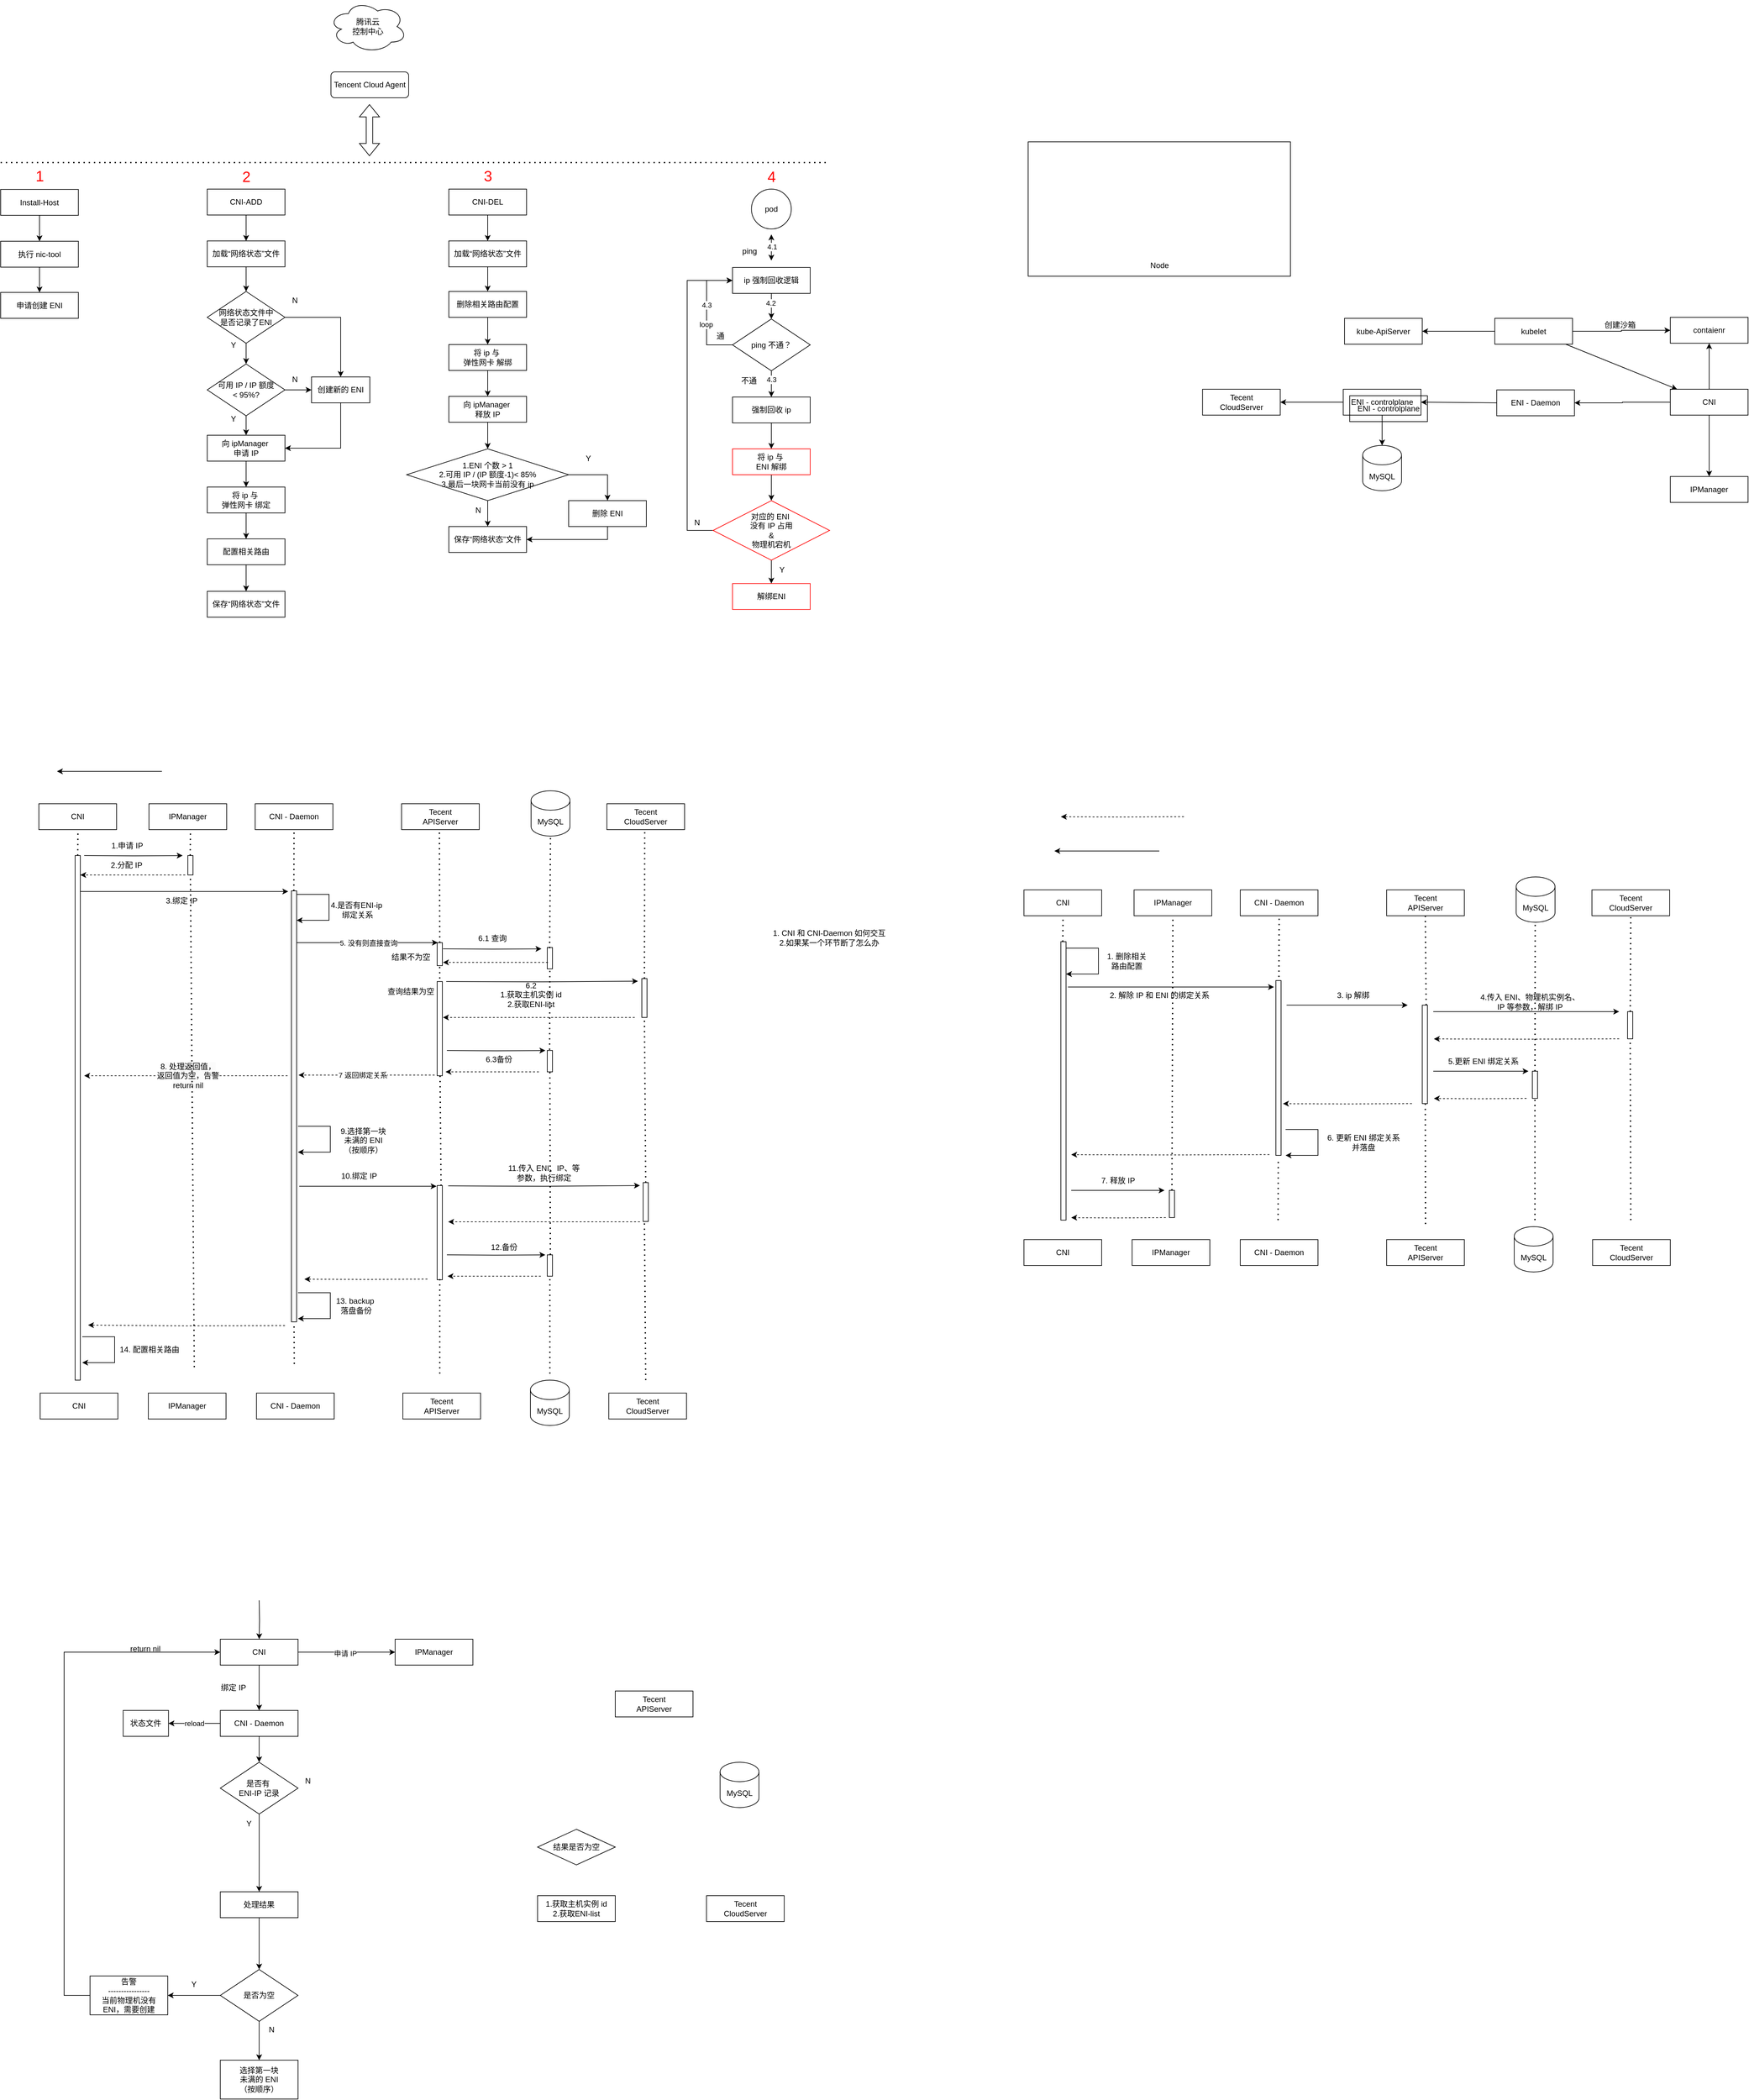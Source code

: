<mxfile version="24.7.1" type="github">
  <diagram name="第 1 页" id="GepeLTyNPejL2qz-uSBc">
    <mxGraphModel dx="1388" dy="768" grid="1" gridSize="10" guides="1" tooltips="1" connect="1" arrows="1" fold="1" page="1" pageScale="1" pageWidth="827" pageHeight="1169" math="0" shadow="0">
      <root>
        <mxCell id="0" />
        <mxCell id="1" parent="0" />
        <mxCell id="QHJJbTwAhyN2m23Sn8J2-16" style="edgeStyle=orthogonalEdgeStyle;rounded=0;orthogonalLoop=1;jettySize=auto;html=1;" parent="1" source="QHJJbTwAhyN2m23Sn8J2-1" target="QHJJbTwAhyN2m23Sn8J2-2" edge="1">
          <mxGeometry relative="1" as="geometry" />
        </mxCell>
        <mxCell id="QHJJbTwAhyN2m23Sn8J2-1" value="CNI-ADD" style="rounded=0;whiteSpace=wrap;html=1;fillColor=none;" parent="1" vertex="1">
          <mxGeometry x="519" y="361" width="120" height="40" as="geometry" />
        </mxCell>
        <mxCell id="QHJJbTwAhyN2m23Sn8J2-15" style="edgeStyle=orthogonalEdgeStyle;rounded=0;orthogonalLoop=1;jettySize=auto;html=1;entryX=0.5;entryY=0;entryDx=0;entryDy=0;" parent="1" source="QHJJbTwAhyN2m23Sn8J2-2" target="QHJJbTwAhyN2m23Sn8J2-5" edge="1">
          <mxGeometry relative="1" as="geometry" />
        </mxCell>
        <mxCell id="QHJJbTwAhyN2m23Sn8J2-2" value="加载“网络状态”文件" style="rounded=0;whiteSpace=wrap;html=1;fillColor=none;" parent="1" vertex="1">
          <mxGeometry x="519" y="441" width="120" height="40" as="geometry" />
        </mxCell>
        <mxCell id="QHJJbTwAhyN2m23Sn8J2-58" style="edgeStyle=orthogonalEdgeStyle;rounded=0;orthogonalLoop=1;jettySize=auto;html=1;entryX=0.5;entryY=0;entryDx=0;entryDy=0;" parent="1" source="QHJJbTwAhyN2m23Sn8J2-3" target="QHJJbTwAhyN2m23Sn8J2-26" edge="1">
          <mxGeometry relative="1" as="geometry" />
        </mxCell>
        <mxCell id="QHJJbTwAhyN2m23Sn8J2-3" value="CNI-DEL" style="rounded=0;whiteSpace=wrap;html=1;fillColor=none;" parent="1" vertex="1">
          <mxGeometry x="892" y="361" width="120" height="40" as="geometry" />
        </mxCell>
        <mxCell id="QHJJbTwAhyN2m23Sn8J2-23" style="edgeStyle=orthogonalEdgeStyle;rounded=0;orthogonalLoop=1;jettySize=auto;html=1;entryX=1;entryY=0.5;entryDx=0;entryDy=0;exitX=0.5;exitY=1;exitDx=0;exitDy=0;" parent="1" source="QHJJbTwAhyN2m23Sn8J2-4" target="QHJJbTwAhyN2m23Sn8J2-12" edge="1">
          <mxGeometry relative="1" as="geometry" />
        </mxCell>
        <mxCell id="QHJJbTwAhyN2m23Sn8J2-4" value="创建新的 ENI" style="rounded=0;whiteSpace=wrap;html=1;fillColor=none;" parent="1" vertex="1">
          <mxGeometry x="680" y="651" width="90" height="40" as="geometry" />
        </mxCell>
        <mxCell id="QHJJbTwAhyN2m23Sn8J2-17" style="edgeStyle=orthogonalEdgeStyle;rounded=0;orthogonalLoop=1;jettySize=auto;html=1;entryX=0.5;entryY=0;entryDx=0;entryDy=0;" parent="1" source="QHJJbTwAhyN2m23Sn8J2-5" target="QHJJbTwAhyN2m23Sn8J2-7" edge="1">
          <mxGeometry relative="1" as="geometry" />
        </mxCell>
        <mxCell id="QHJJbTwAhyN2m23Sn8J2-21" style="edgeStyle=orthogonalEdgeStyle;rounded=0;orthogonalLoop=1;jettySize=auto;html=1;" parent="1" source="QHJJbTwAhyN2m23Sn8J2-5" target="QHJJbTwAhyN2m23Sn8J2-4" edge="1">
          <mxGeometry relative="1" as="geometry" />
        </mxCell>
        <mxCell id="QHJJbTwAhyN2m23Sn8J2-5" value="网络状态文件中&lt;div&gt;是否记录了ENI&lt;/div&gt;" style="rhombus;whiteSpace=wrap;html=1;fillColor=none;" parent="1" vertex="1">
          <mxGeometry x="519" y="519" width="120" height="80" as="geometry" />
        </mxCell>
        <mxCell id="QHJJbTwAhyN2m23Sn8J2-6" value="Y" style="text;html=1;align=center;verticalAlign=middle;resizable=0;points=[];autosize=1;strokeColor=none;fillColor=none;" parent="1" vertex="1">
          <mxGeometry x="544" y="586.5" width="30" height="30" as="geometry" />
        </mxCell>
        <mxCell id="QHJJbTwAhyN2m23Sn8J2-18" style="edgeStyle=orthogonalEdgeStyle;rounded=0;orthogonalLoop=1;jettySize=auto;html=1;entryX=0.5;entryY=0;entryDx=0;entryDy=0;" parent="1" source="QHJJbTwAhyN2m23Sn8J2-7" target="QHJJbTwAhyN2m23Sn8J2-12" edge="1">
          <mxGeometry relative="1" as="geometry" />
        </mxCell>
        <mxCell id="QHJJbTwAhyN2m23Sn8J2-22" style="edgeStyle=orthogonalEdgeStyle;rounded=0;orthogonalLoop=1;jettySize=auto;html=1;" parent="1" source="QHJJbTwAhyN2m23Sn8J2-7" target="QHJJbTwAhyN2m23Sn8J2-4" edge="1">
          <mxGeometry relative="1" as="geometry" />
        </mxCell>
        <mxCell id="QHJJbTwAhyN2m23Sn8J2-7" value="可用 IP / IP 额度&lt;div&gt;&amp;lt; 95%?&lt;/div&gt;" style="rhombus;whiteSpace=wrap;html=1;fillColor=none;" parent="1" vertex="1">
          <mxGeometry x="519" y="631" width="120" height="80" as="geometry" />
        </mxCell>
        <mxCell id="QHJJbTwAhyN2m23Sn8J2-8" value="Y" style="text;html=1;align=center;verticalAlign=middle;resizable=0;points=[];autosize=1;strokeColor=none;fillColor=none;" parent="1" vertex="1">
          <mxGeometry x="544" y="701" width="30" height="30" as="geometry" />
        </mxCell>
        <mxCell id="QHJJbTwAhyN2m23Sn8J2-11" value="N" style="text;html=1;align=center;verticalAlign=middle;resizable=0;points=[];autosize=1;strokeColor=none;fillColor=none;" parent="1" vertex="1">
          <mxGeometry x="639" y="518" width="30" height="30" as="geometry" />
        </mxCell>
        <mxCell id="QHJJbTwAhyN2m23Sn8J2-19" style="edgeStyle=orthogonalEdgeStyle;rounded=0;orthogonalLoop=1;jettySize=auto;html=1;" parent="1" source="QHJJbTwAhyN2m23Sn8J2-12" target="QHJJbTwAhyN2m23Sn8J2-13" edge="1">
          <mxGeometry relative="1" as="geometry" />
        </mxCell>
        <mxCell id="QHJJbTwAhyN2m23Sn8J2-12" value="向 ipManager&amp;nbsp;&lt;div&gt;申请 IP&lt;/div&gt;" style="rounded=0;whiteSpace=wrap;html=1;fillColor=none;" parent="1" vertex="1">
          <mxGeometry x="519" y="741" width="120" height="40" as="geometry" />
        </mxCell>
        <mxCell id="QHJJbTwAhyN2m23Sn8J2-20" style="edgeStyle=orthogonalEdgeStyle;rounded=0;orthogonalLoop=1;jettySize=auto;html=1;entryX=0.5;entryY=0;entryDx=0;entryDy=0;" parent="1" source="QHJJbTwAhyN2m23Sn8J2-13" target="QHJJbTwAhyN2m23Sn8J2-14" edge="1">
          <mxGeometry relative="1" as="geometry" />
        </mxCell>
        <mxCell id="QHJJbTwAhyN2m23Sn8J2-13" value="将 ip 与&amp;nbsp;&lt;div&gt;&lt;span style=&quot;background-color: initial;&quot;&gt;弹性网卡&amp;nbsp;&lt;/span&gt;绑定&lt;/div&gt;" style="rounded=0;whiteSpace=wrap;html=1;fillColor=none;" parent="1" vertex="1">
          <mxGeometry x="519" y="821" width="120" height="40" as="geometry" />
        </mxCell>
        <mxCell id="QHJJbTwAhyN2m23Sn8J2-56" style="edgeStyle=orthogonalEdgeStyle;rounded=0;orthogonalLoop=1;jettySize=auto;html=1;entryX=0.5;entryY=0;entryDx=0;entryDy=0;" parent="1" source="QHJJbTwAhyN2m23Sn8J2-14" target="QHJJbTwAhyN2m23Sn8J2-55" edge="1">
          <mxGeometry relative="1" as="geometry" />
        </mxCell>
        <mxCell id="QHJJbTwAhyN2m23Sn8J2-14" value="配置相关路由" style="rounded=0;whiteSpace=wrap;html=1;fillColor=none;" parent="1" vertex="1">
          <mxGeometry x="519" y="901" width="120" height="40" as="geometry" />
        </mxCell>
        <mxCell id="QHJJbTwAhyN2m23Sn8J2-24" value="N" style="text;html=1;align=center;verticalAlign=middle;resizable=0;points=[];autosize=1;strokeColor=none;fillColor=none;" parent="1" vertex="1">
          <mxGeometry x="639" y="640" width="30" height="30" as="geometry" />
        </mxCell>
        <mxCell id="QHJJbTwAhyN2m23Sn8J2-59" style="edgeStyle=orthogonalEdgeStyle;rounded=0;orthogonalLoop=1;jettySize=auto;html=1;entryX=0.5;entryY=0;entryDx=0;entryDy=0;" parent="1" source="QHJJbTwAhyN2m23Sn8J2-26" target="QHJJbTwAhyN2m23Sn8J2-44" edge="1">
          <mxGeometry relative="1" as="geometry" />
        </mxCell>
        <mxCell id="QHJJbTwAhyN2m23Sn8J2-26" value="加载“网络状态”文件" style="rounded=0;whiteSpace=wrap;html=1;fillColor=none;" parent="1" vertex="1">
          <mxGeometry x="892" y="441" width="120" height="40" as="geometry" />
        </mxCell>
        <mxCell id="QHJJbTwAhyN2m23Sn8J2-60" style="edgeStyle=orthogonalEdgeStyle;rounded=0;orthogonalLoop=1;jettySize=auto;html=1;entryX=0.5;entryY=0;entryDx=0;entryDy=0;" parent="1" source="QHJJbTwAhyN2m23Sn8J2-44" target="QHJJbTwAhyN2m23Sn8J2-45" edge="1">
          <mxGeometry relative="1" as="geometry" />
        </mxCell>
        <mxCell id="QHJJbTwAhyN2m23Sn8J2-44" value="删除相关路由配置" style="rounded=0;whiteSpace=wrap;html=1;fillColor=none;" parent="1" vertex="1">
          <mxGeometry x="892" y="519" width="120" height="40" as="geometry" />
        </mxCell>
        <mxCell id="QHJJbTwAhyN2m23Sn8J2-61" style="edgeStyle=orthogonalEdgeStyle;rounded=0;orthogonalLoop=1;jettySize=auto;html=1;entryX=0.5;entryY=0;entryDx=0;entryDy=0;" parent="1" source="QHJJbTwAhyN2m23Sn8J2-45" target="QHJJbTwAhyN2m23Sn8J2-46" edge="1">
          <mxGeometry relative="1" as="geometry" />
        </mxCell>
        <mxCell id="QHJJbTwAhyN2m23Sn8J2-45" value="将 ip 与&amp;nbsp;&lt;div&gt;&lt;span style=&quot;background-color: initial;&quot;&gt;弹性网卡&amp;nbsp;&lt;/span&gt;解绑&lt;/div&gt;" style="rounded=0;whiteSpace=wrap;html=1;fillColor=none;" parent="1" vertex="1">
          <mxGeometry x="892" y="601" width="120" height="40" as="geometry" />
        </mxCell>
        <mxCell id="QHJJbTwAhyN2m23Sn8J2-62" style="edgeStyle=orthogonalEdgeStyle;rounded=0;orthogonalLoop=1;jettySize=auto;html=1;entryX=0.5;entryY=0;entryDx=0;entryDy=0;" parent="1" source="QHJJbTwAhyN2m23Sn8J2-46" target="QHJJbTwAhyN2m23Sn8J2-47" edge="1">
          <mxGeometry relative="1" as="geometry" />
        </mxCell>
        <mxCell id="QHJJbTwAhyN2m23Sn8J2-46" value="向 ipManager&amp;nbsp;&lt;div&gt;释放 IP&lt;/div&gt;" style="rounded=0;whiteSpace=wrap;html=1;fillColor=none;" parent="1" vertex="1">
          <mxGeometry x="892" y="681" width="120" height="40" as="geometry" />
        </mxCell>
        <mxCell id="QHJJbTwAhyN2m23Sn8J2-63" style="edgeStyle=orthogonalEdgeStyle;rounded=0;orthogonalLoop=1;jettySize=auto;html=1;exitX=1;exitY=0.5;exitDx=0;exitDy=0;" parent="1" source="QHJJbTwAhyN2m23Sn8J2-47" target="QHJJbTwAhyN2m23Sn8J2-53" edge="1">
          <mxGeometry relative="1" as="geometry" />
        </mxCell>
        <mxCell id="QHJJbTwAhyN2m23Sn8J2-65" style="edgeStyle=orthogonalEdgeStyle;rounded=0;orthogonalLoop=1;jettySize=auto;html=1;" parent="1" source="QHJJbTwAhyN2m23Sn8J2-47" target="QHJJbTwAhyN2m23Sn8J2-57" edge="1">
          <mxGeometry relative="1" as="geometry" />
        </mxCell>
        <mxCell id="QHJJbTwAhyN2m23Sn8J2-47" value="&lt;div&gt;&lt;span style=&quot;background-color: initial;&quot;&gt;1.ENI 个数 &amp;gt; 1&lt;/span&gt;&lt;/div&gt;&lt;div&gt;&lt;span style=&quot;background-color: initial;&quot;&gt;2.可用 IP / (IP 额度-1)&lt;/span&gt;&lt;span style=&quot;background-color: initial;&quot;&gt;&amp;lt; 85%&lt;/span&gt;&lt;/div&gt;&lt;div&gt;&lt;span style=&quot;background-color: initial;&quot;&gt;3.&lt;/span&gt;&lt;span style=&quot;background-color: initial;&quot;&gt;最后一块网卡当前没有 ip&lt;/span&gt;&lt;/div&gt;" style="rhombus;whiteSpace=wrap;html=1;fillColor=none;align=center;" parent="1" vertex="1">
          <mxGeometry x="827" y="762" width="250" height="80" as="geometry" />
        </mxCell>
        <mxCell id="QHJJbTwAhyN2m23Sn8J2-64" style="edgeStyle=orthogonalEdgeStyle;rounded=0;orthogonalLoop=1;jettySize=auto;html=1;exitX=0.5;exitY=1;exitDx=0;exitDy=0;" parent="1" source="QHJJbTwAhyN2m23Sn8J2-53" target="QHJJbTwAhyN2m23Sn8J2-57" edge="1">
          <mxGeometry relative="1" as="geometry" />
        </mxCell>
        <mxCell id="QHJJbTwAhyN2m23Sn8J2-53" value="删除 ENI" style="rounded=0;whiteSpace=wrap;html=1;fillColor=none;" parent="1" vertex="1">
          <mxGeometry x="1077" y="842" width="120" height="40" as="geometry" />
        </mxCell>
        <mxCell id="QHJJbTwAhyN2m23Sn8J2-55" value="保存“网络状态”文件" style="rounded=0;whiteSpace=wrap;html=1;fillColor=none;" parent="1" vertex="1">
          <mxGeometry x="519" y="982" width="120" height="40" as="geometry" />
        </mxCell>
        <mxCell id="QHJJbTwAhyN2m23Sn8J2-57" value="保存“网络状态”文件" style="rounded=0;whiteSpace=wrap;html=1;fillColor=none;" parent="1" vertex="1">
          <mxGeometry x="892" y="882" width="120" height="40" as="geometry" />
        </mxCell>
        <mxCell id="QHJJbTwAhyN2m23Sn8J2-66" value="Y" style="text;html=1;align=center;verticalAlign=middle;resizable=0;points=[];autosize=1;strokeColor=none;fillColor=none;" parent="1" vertex="1">
          <mxGeometry x="1092" y="762" width="30" height="30" as="geometry" />
        </mxCell>
        <mxCell id="QHJJbTwAhyN2m23Sn8J2-67" value="N" style="text;html=1;align=center;verticalAlign=middle;resizable=0;points=[];autosize=1;strokeColor=none;fillColor=none;" parent="1" vertex="1">
          <mxGeometry x="922" y="842" width="30" height="30" as="geometry" />
        </mxCell>
        <mxCell id="QHJJbTwAhyN2m23Sn8J2-72" style="edgeStyle=orthogonalEdgeStyle;rounded=0;orthogonalLoop=1;jettySize=auto;html=1;entryX=0.5;entryY=0;entryDx=0;entryDy=0;" parent="1" source="QHJJbTwAhyN2m23Sn8J2-69" target="QHJJbTwAhyN2m23Sn8J2-70" edge="1">
          <mxGeometry relative="1" as="geometry" />
        </mxCell>
        <mxCell id="QHJJbTwAhyN2m23Sn8J2-69" value="Install-Host" style="rounded=0;whiteSpace=wrap;html=1;fillColor=none;" parent="1" vertex="1">
          <mxGeometry x="200" y="361.5" width="120" height="40" as="geometry" />
        </mxCell>
        <mxCell id="QHJJbTwAhyN2m23Sn8J2-73" style="edgeStyle=orthogonalEdgeStyle;rounded=0;orthogonalLoop=1;jettySize=auto;html=1;" parent="1" source="QHJJbTwAhyN2m23Sn8J2-70" target="QHJJbTwAhyN2m23Sn8J2-71" edge="1">
          <mxGeometry relative="1" as="geometry" />
        </mxCell>
        <mxCell id="QHJJbTwAhyN2m23Sn8J2-70" value="执行 nic-tool" style="rounded=0;whiteSpace=wrap;html=1;fillColor=none;" parent="1" vertex="1">
          <mxGeometry x="200" y="441.5" width="120" height="40" as="geometry" />
        </mxCell>
        <mxCell id="QHJJbTwAhyN2m23Sn8J2-71" value="申请创建 ENI" style="rounded=0;whiteSpace=wrap;html=1;fillColor=none;" parent="1" vertex="1">
          <mxGeometry x="200" y="520.5" width="120" height="40" as="geometry" />
        </mxCell>
        <mxCell id="QHJJbTwAhyN2m23Sn8J2-74" value="腾讯云&lt;div&gt;控制中心&lt;/div&gt;" style="ellipse;shape=cloud;whiteSpace=wrap;html=1;" parent="1" vertex="1">
          <mxGeometry x="707" y="70" width="120" height="80" as="geometry" />
        </mxCell>
        <mxCell id="QHJJbTwAhyN2m23Sn8J2-75" value="Tencent Cloud Agent" style="rounded=1;whiteSpace=wrap;html=1;fillColor=none;" parent="1" vertex="1">
          <mxGeometry x="710" y="180" width="120" height="40" as="geometry" />
        </mxCell>
        <mxCell id="QHJJbTwAhyN2m23Sn8J2-78" value="&lt;font color=&quot;#ff0000&quot; style=&quot;font-size: 23px;&quot;&gt;1&lt;/font&gt;" style="text;html=1;align=center;verticalAlign=middle;resizable=0;points=[];autosize=1;strokeColor=none;fillColor=none;" parent="1" vertex="1">
          <mxGeometry x="240" y="321" width="40" height="40" as="geometry" />
        </mxCell>
        <mxCell id="QHJJbTwAhyN2m23Sn8J2-79" value="&lt;font color=&quot;#ff0000&quot; style=&quot;font-size: 23px;&quot;&gt;2&lt;/font&gt;" style="text;html=1;align=center;verticalAlign=middle;resizable=0;points=[];autosize=1;strokeColor=none;fillColor=none;" parent="1" vertex="1">
          <mxGeometry x="559" y="321.5" width="40" height="40" as="geometry" />
        </mxCell>
        <mxCell id="QHJJbTwAhyN2m23Sn8J2-80" value="&lt;font color=&quot;#ff0000&quot;&gt;&lt;span style=&quot;font-size: 23px;&quot;&gt;3&lt;/span&gt;&lt;/font&gt;" style="text;html=1;align=center;verticalAlign=middle;resizable=0;points=[];autosize=1;strokeColor=none;fillColor=none;" parent="1" vertex="1">
          <mxGeometry x="932" y="321" width="40" height="40" as="geometry" />
        </mxCell>
        <mxCell id="QHJJbTwAhyN2m23Sn8J2-94" style="edgeStyle=orthogonalEdgeStyle;rounded=0;orthogonalLoop=1;jettySize=auto;html=1;entryX=0.5;entryY=0;entryDx=0;entryDy=0;" parent="1" source="QHJJbTwAhyN2m23Sn8J2-83" target="QHJJbTwAhyN2m23Sn8J2-86" edge="1">
          <mxGeometry relative="1" as="geometry" />
        </mxCell>
        <mxCell id="QHJJbTwAhyN2m23Sn8J2-115" value="4.2" style="edgeLabel;html=1;align=center;verticalAlign=middle;resizable=0;points=[];" parent="QHJJbTwAhyN2m23Sn8J2-94" vertex="1" connectable="0">
          <mxGeometry x="-0.263" y="-1" relative="1" as="geometry">
            <mxPoint as="offset" />
          </mxGeometry>
        </mxCell>
        <mxCell id="QHJJbTwAhyN2m23Sn8J2-83" value="ip 强制回收逻辑" style="rounded=0;whiteSpace=wrap;html=1;fillColor=none;" parent="1" vertex="1">
          <mxGeometry x="1330" y="482" width="120" height="40" as="geometry" />
        </mxCell>
        <mxCell id="QHJJbTwAhyN2m23Sn8J2-84" value="pod" style="ellipse;whiteSpace=wrap;html=1;aspect=fixed;fillColor=none;" parent="1" vertex="1">
          <mxGeometry x="1359.25" y="361" width="61.5" height="61.5" as="geometry" />
        </mxCell>
        <mxCell id="QHJJbTwAhyN2m23Sn8J2-104" style="edgeStyle=orthogonalEdgeStyle;rounded=0;orthogonalLoop=1;jettySize=auto;html=1;entryX=0.5;entryY=0;entryDx=0;entryDy=0;" parent="1" source="QHJJbTwAhyN2m23Sn8J2-86" target="QHJJbTwAhyN2m23Sn8J2-87" edge="1">
          <mxGeometry relative="1" as="geometry" />
        </mxCell>
        <mxCell id="QHJJbTwAhyN2m23Sn8J2-117" value="4.3" style="edgeLabel;html=1;align=center;verticalAlign=middle;resizable=0;points=[];" parent="QHJJbTwAhyN2m23Sn8J2-104" vertex="1" connectable="0">
          <mxGeometry x="-0.445" relative="1" as="geometry">
            <mxPoint y="2" as="offset" />
          </mxGeometry>
        </mxCell>
        <mxCell id="QHJJbTwAhyN2m23Sn8J2-106" style="edgeStyle=orthogonalEdgeStyle;rounded=0;orthogonalLoop=1;jettySize=auto;html=1;entryX=0;entryY=0.5;entryDx=0;entryDy=0;exitX=0;exitY=0.5;exitDx=0;exitDy=0;" parent="1" source="QHJJbTwAhyN2m23Sn8J2-86" target="QHJJbTwAhyN2m23Sn8J2-83" edge="1">
          <mxGeometry relative="1" as="geometry">
            <Array as="points">
              <mxPoint x="1290" y="602" />
              <mxPoint x="1290" y="502" />
            </Array>
          </mxGeometry>
        </mxCell>
        <mxCell id="QHJJbTwAhyN2m23Sn8J2-108" value="loop" style="edgeLabel;html=1;align=center;verticalAlign=middle;resizable=0;points=[];" parent="QHJJbTwAhyN2m23Sn8J2-106" vertex="1" connectable="0">
          <mxGeometry x="0.072" y="1" relative="1" as="geometry">
            <mxPoint y="24" as="offset" />
          </mxGeometry>
        </mxCell>
        <mxCell id="QHJJbTwAhyN2m23Sn8J2-116" value="4.3" style="edgeLabel;html=1;align=center;verticalAlign=middle;resizable=0;points=[];" parent="QHJJbTwAhyN2m23Sn8J2-106" vertex="1" connectable="0">
          <mxGeometry x="0.388" y="-2" relative="1" as="geometry">
            <mxPoint x="-2" y="23" as="offset" />
          </mxGeometry>
        </mxCell>
        <mxCell id="QHJJbTwAhyN2m23Sn8J2-86" value="&lt;div&gt;ping 不通？&lt;/div&gt;" style="rhombus;whiteSpace=wrap;html=1;fillColor=none;" parent="1" vertex="1">
          <mxGeometry x="1330" y="561.5" width="120" height="80" as="geometry" />
        </mxCell>
        <mxCell id="QHJJbTwAhyN2m23Sn8J2-105" style="edgeStyle=orthogonalEdgeStyle;rounded=0;orthogonalLoop=1;jettySize=auto;html=1;entryX=0.5;entryY=0;entryDx=0;entryDy=0;" parent="1" source="QHJJbTwAhyN2m23Sn8J2-87" target="QHJJbTwAhyN2m23Sn8J2-102" edge="1">
          <mxGeometry relative="1" as="geometry" />
        </mxCell>
        <mxCell id="QHJJbTwAhyN2m23Sn8J2-87" value="强制回收 ip" style="rounded=0;whiteSpace=wrap;html=1;fillColor=none;" parent="1" vertex="1">
          <mxGeometry x="1330" y="682" width="120" height="40" as="geometry" />
        </mxCell>
        <mxCell id="QHJJbTwAhyN2m23Sn8J2-92" value="" style="endArrow=classic;startArrow=classic;html=1;rounded=0;" parent="1" edge="1">
          <mxGeometry width="50" height="50" relative="1" as="geometry">
            <mxPoint x="1390" y="471.25" as="sourcePoint" />
            <mxPoint x="1390" y="431" as="targetPoint" />
          </mxGeometry>
        </mxCell>
        <mxCell id="QHJJbTwAhyN2m23Sn8J2-114" value="4.1" style="edgeLabel;html=1;align=center;verticalAlign=middle;resizable=0;points=[];" parent="QHJJbTwAhyN2m23Sn8J2-92" vertex="1" connectable="0">
          <mxGeometry x="0.077" y="-1" relative="1" as="geometry">
            <mxPoint as="offset" />
          </mxGeometry>
        </mxCell>
        <mxCell id="QHJJbTwAhyN2m23Sn8J2-93" value="ping" style="text;html=1;align=center;verticalAlign=middle;resizable=0;points=[];autosize=1;strokeColor=none;fillColor=none;" parent="1" vertex="1">
          <mxGeometry x="1331" y="442" width="50" height="30" as="geometry" />
        </mxCell>
        <mxCell id="QHJJbTwAhyN2m23Sn8J2-97" value="不通" style="text;html=1;align=center;verticalAlign=middle;resizable=0;points=[];autosize=1;strokeColor=none;fillColor=none;" parent="1" vertex="1">
          <mxGeometry x="1330" y="641.5" width="50" height="30" as="geometry" />
        </mxCell>
        <mxCell id="QHJJbTwAhyN2m23Sn8J2-101" value="通" style="text;html=1;align=center;verticalAlign=middle;resizable=0;points=[];autosize=1;strokeColor=none;fillColor=none;" parent="1" vertex="1">
          <mxGeometry x="1291" y="572.5" width="40" height="30" as="geometry" />
        </mxCell>
        <mxCell id="QHJJbTwAhyN2m23Sn8J2-111" style="edgeStyle=orthogonalEdgeStyle;rounded=0;orthogonalLoop=1;jettySize=auto;html=1;entryX=0.5;entryY=0;entryDx=0;entryDy=0;" parent="1" source="QHJJbTwAhyN2m23Sn8J2-102" target="QHJJbTwAhyN2m23Sn8J2-110" edge="1">
          <mxGeometry relative="1" as="geometry" />
        </mxCell>
        <mxCell id="QHJJbTwAhyN2m23Sn8J2-102" value="将 ip 与&amp;nbsp;&lt;div&gt;&lt;span style=&quot;background-color: initial;&quot;&gt;ENI&amp;nbsp;&lt;/span&gt;解绑&lt;/div&gt;" style="rounded=0;whiteSpace=wrap;html=1;fillColor=none;strokeColor=#FF0000;" parent="1" vertex="1">
          <mxGeometry x="1330" y="762" width="120" height="40" as="geometry" />
        </mxCell>
        <mxCell id="QHJJbTwAhyN2m23Sn8J2-109" value="解绑ENI" style="rounded=0;whiteSpace=wrap;html=1;fillColor=none;strokeColor=#FF0000;" parent="1" vertex="1">
          <mxGeometry x="1330" y="970" width="120" height="40" as="geometry" />
        </mxCell>
        <mxCell id="QHJJbTwAhyN2m23Sn8J2-112" style="edgeStyle=orthogonalEdgeStyle;rounded=0;orthogonalLoop=1;jettySize=auto;html=1;entryX=0.5;entryY=0;entryDx=0;entryDy=0;" parent="1" source="QHJJbTwAhyN2m23Sn8J2-110" target="QHJJbTwAhyN2m23Sn8J2-109" edge="1">
          <mxGeometry relative="1" as="geometry" />
        </mxCell>
        <mxCell id="QHJJbTwAhyN2m23Sn8J2-119" style="edgeStyle=orthogonalEdgeStyle;rounded=0;orthogonalLoop=1;jettySize=auto;html=1;entryX=0;entryY=0.5;entryDx=0;entryDy=0;exitX=0;exitY=0.5;exitDx=0;exitDy=0;" parent="1" source="QHJJbTwAhyN2m23Sn8J2-110" target="QHJJbTwAhyN2m23Sn8J2-83" edge="1">
          <mxGeometry relative="1" as="geometry">
            <Array as="points">
              <mxPoint x="1260" y="888" />
              <mxPoint x="1260" y="502" />
            </Array>
          </mxGeometry>
        </mxCell>
        <mxCell id="QHJJbTwAhyN2m23Sn8J2-110" value="对应的 ENI&amp;nbsp;&lt;div&gt;没有 IP 占用&lt;div&gt;&amp;amp;&lt;div&gt;物理机宕机&lt;/div&gt;&lt;/div&gt;&lt;/div&gt;" style="rhombus;whiteSpace=wrap;html=1;fillColor=none;strokeColor=#FF0000;" parent="1" vertex="1">
          <mxGeometry x="1300" y="842" width="180" height="92" as="geometry" />
        </mxCell>
        <mxCell id="QHJJbTwAhyN2m23Sn8J2-113" value="&lt;font color=&quot;#ff0000&quot;&gt;&lt;span style=&quot;font-size: 23px;&quot;&gt;4&lt;/span&gt;&lt;/font&gt;" style="text;html=1;align=center;verticalAlign=middle;resizable=0;points=[];autosize=1;strokeColor=none;fillColor=none;" parent="1" vertex="1">
          <mxGeometry x="1370" y="321.5" width="40" height="40" as="geometry" />
        </mxCell>
        <mxCell id="QHJJbTwAhyN2m23Sn8J2-118" value="" style="shape=flexArrow;endArrow=classic;startArrow=classic;html=1;rounded=0;" parent="1" edge="1">
          <mxGeometry width="100" height="100" relative="1" as="geometry">
            <mxPoint x="769.47" y="310" as="sourcePoint" />
            <mxPoint x="769.47" y="230" as="targetPoint" />
          </mxGeometry>
        </mxCell>
        <mxCell id="QHJJbTwAhyN2m23Sn8J2-121" value="Y" style="text;html=1;align=center;verticalAlign=middle;resizable=0;points=[];autosize=1;strokeColor=none;fillColor=none;" parent="1" vertex="1">
          <mxGeometry x="1390.75" y="934" width="30" height="30" as="geometry" />
        </mxCell>
        <mxCell id="QHJJbTwAhyN2m23Sn8J2-123" value="N" style="text;html=1;align=center;verticalAlign=middle;resizable=0;points=[];autosize=1;strokeColor=none;fillColor=none;" parent="1" vertex="1">
          <mxGeometry x="1260" y="861" width="30" height="30" as="geometry" />
        </mxCell>
        <mxCell id="QHJJbTwAhyN2m23Sn8J2-124" value="" style="endArrow=none;dashed=1;html=1;dashPattern=1 3;strokeWidth=2;rounded=0;" parent="1" edge="1">
          <mxGeometry width="50" height="50" relative="1" as="geometry">
            <mxPoint x="200" y="320" as="sourcePoint" />
            <mxPoint x="1480" y="320" as="targetPoint" />
          </mxGeometry>
        </mxCell>
        <mxCell id="B87s43uj8N20lgAx_I1V-4" style="edgeStyle=orthogonalEdgeStyle;rounded=0;orthogonalLoop=1;jettySize=auto;html=1;exitX=1;exitY=0.5;exitDx=0;exitDy=0;" edge="1" parent="1" source="B87s43uj8N20lgAx_I1V-42" target="B87s43uj8N20lgAx_I1V-3">
          <mxGeometry relative="1" as="geometry">
            <mxPoint x="769.16" y="2591" as="sourcePoint" />
          </mxGeometry>
        </mxCell>
        <mxCell id="B87s43uj8N20lgAx_I1V-82" value="申请 IP" style="edgeLabel;html=1;align=center;verticalAlign=middle;resizable=0;points=[];" vertex="1" connectable="0" parent="B87s43uj8N20lgAx_I1V-4">
          <mxGeometry x="-0.027" y="-2" relative="1" as="geometry">
            <mxPoint as="offset" />
          </mxGeometry>
        </mxCell>
        <mxCell id="B87s43uj8N20lgAx_I1V-3" value="IPManager" style="rounded=0;whiteSpace=wrap;html=1;fillColor=none;" vertex="1" parent="1">
          <mxGeometry x="809.16" y="2600" width="120" height="40" as="geometry" />
        </mxCell>
        <mxCell id="B87s43uj8N20lgAx_I1V-11" value="" style="edgeStyle=orthogonalEdgeStyle;rounded=0;orthogonalLoop=1;jettySize=auto;html=1;" edge="1" parent="1" source="B87s43uj8N20lgAx_I1V-7" target="B87s43uj8N20lgAx_I1V-10">
          <mxGeometry relative="1" as="geometry" />
        </mxCell>
        <mxCell id="B87s43uj8N20lgAx_I1V-12" value="reload" style="edgeLabel;html=1;align=center;verticalAlign=middle;resizable=0;points=[];" vertex="1" connectable="0" parent="B87s43uj8N20lgAx_I1V-11">
          <mxGeometry x="0.075" y="-4" relative="1" as="geometry">
            <mxPoint x="3" y="4" as="offset" />
          </mxGeometry>
        </mxCell>
        <mxCell id="B87s43uj8N20lgAx_I1V-46" style="edgeStyle=orthogonalEdgeStyle;rounded=0;orthogonalLoop=1;jettySize=auto;html=1;entryX=0.5;entryY=0;entryDx=0;entryDy=0;" edge="1" parent="1" source="B87s43uj8N20lgAx_I1V-7" target="B87s43uj8N20lgAx_I1V-20">
          <mxGeometry relative="1" as="geometry" />
        </mxCell>
        <mxCell id="B87s43uj8N20lgAx_I1V-7" value="CNI - Daemon" style="rounded=0;whiteSpace=wrap;html=1;fillColor=none;" vertex="1" parent="1">
          <mxGeometry x="539.16" y="2710" width="120" height="40" as="geometry" />
        </mxCell>
        <mxCell id="B87s43uj8N20lgAx_I1V-10" value="状态文件" style="rounded=0;whiteSpace=wrap;html=1;fillColor=none;" vertex="1" parent="1">
          <mxGeometry x="389.16" y="2710" width="70" height="40" as="geometry" />
        </mxCell>
        <mxCell id="B87s43uj8N20lgAx_I1V-14" value="Tecent&lt;div&gt;APIServer&lt;/div&gt;" style="rounded=0;whiteSpace=wrap;html=1;fillColor=none;" vertex="1" parent="1">
          <mxGeometry x="1149.0" y="2680" width="120" height="40" as="geometry" />
        </mxCell>
        <mxCell id="B87s43uj8N20lgAx_I1V-68" style="edgeStyle=orthogonalEdgeStyle;rounded=0;orthogonalLoop=1;jettySize=auto;html=1;entryX=0.5;entryY=0;entryDx=0;entryDy=0;" edge="1" parent="1" source="B87s43uj8N20lgAx_I1V-20">
          <mxGeometry relative="1" as="geometry">
            <mxPoint x="599.16" y="2990" as="targetPoint" />
          </mxGeometry>
        </mxCell>
        <mxCell id="B87s43uj8N20lgAx_I1V-20" value="是否有&amp;nbsp;&lt;div&gt;ENI-IP 记录&lt;/div&gt;" style="rhombus;whiteSpace=wrap;html=1;fillColor=none;" vertex="1" parent="1">
          <mxGeometry x="539.16" y="2790" width="120" height="80" as="geometry" />
        </mxCell>
        <mxCell id="B87s43uj8N20lgAx_I1V-22" value="MySQL" style="shape=cylinder3;whiteSpace=wrap;html=1;boundedLbl=1;backgroundOutline=1;size=15;" vertex="1" parent="1">
          <mxGeometry x="1310.84" y="2790" width="60" height="70" as="geometry" />
        </mxCell>
        <mxCell id="B87s43uj8N20lgAx_I1V-23" value="Tecent&lt;div&gt;CloudServer&lt;/div&gt;" style="rounded=0;whiteSpace=wrap;html=1;fillColor=none;" vertex="1" parent="1">
          <mxGeometry x="1289.84" y="2996" width="120" height="40" as="geometry" />
        </mxCell>
        <mxCell id="B87s43uj8N20lgAx_I1V-44" style="edgeStyle=orthogonalEdgeStyle;rounded=0;orthogonalLoop=1;jettySize=auto;html=1;" edge="1" parent="1" source="B87s43uj8N20lgAx_I1V-42" target="B87s43uj8N20lgAx_I1V-7">
          <mxGeometry relative="1" as="geometry" />
        </mxCell>
        <mxCell id="B87s43uj8N20lgAx_I1V-42" value="CNI" style="rounded=0;whiteSpace=wrap;html=1;fillColor=none;" vertex="1" parent="1">
          <mxGeometry x="539.16" y="2600" width="120" height="40" as="geometry" />
        </mxCell>
        <mxCell id="B87s43uj8N20lgAx_I1V-45" value="绑定 IP" style="text;html=1;align=center;verticalAlign=middle;resizable=0;points=[];autosize=1;strokeColor=none;fillColor=none;" vertex="1" parent="1">
          <mxGeometry x="529.16" y="2660" width="60" height="30" as="geometry" />
        </mxCell>
        <mxCell id="B87s43uj8N20lgAx_I1V-47" value="N" style="text;html=1;align=center;verticalAlign=middle;resizable=0;points=[];autosize=1;strokeColor=none;fillColor=none;" vertex="1" parent="1">
          <mxGeometry x="659.16" y="2804" width="30" height="30" as="geometry" />
        </mxCell>
        <mxCell id="B87s43uj8N20lgAx_I1V-53" value="结果是否为空" style="rhombus;whiteSpace=wrap;html=1;fillColor=none;" vertex="1" parent="1">
          <mxGeometry x="1029.0" y="2893.5" width="120" height="55" as="geometry" />
        </mxCell>
        <mxCell id="B87s43uj8N20lgAx_I1V-60" value="1.获取主机实例 id&lt;div&gt;2.获取ENI-list&lt;/div&gt;" style="rounded=0;whiteSpace=wrap;html=1;fillColor=none;" vertex="1" parent="1">
          <mxGeometry x="1029.0" y="2996" width="120" height="40" as="geometry" />
        </mxCell>
        <mxCell id="B87s43uj8N20lgAx_I1V-72" value="选择第一块&lt;div&gt;未满的 ENI&lt;/div&gt;&lt;div&gt;（按顺序）&lt;/div&gt;" style="rounded=0;whiteSpace=wrap;html=1;fillColor=none;" vertex="1" parent="1">
          <mxGeometry x="539.16" y="3250" width="120" height="60" as="geometry" />
        </mxCell>
        <mxCell id="B87s43uj8N20lgAx_I1V-77" style="edgeStyle=orthogonalEdgeStyle;rounded=0;orthogonalLoop=1;jettySize=auto;html=1;" edge="1" parent="1" source="B87s43uj8N20lgAx_I1V-73" target="B87s43uj8N20lgAx_I1V-76">
          <mxGeometry relative="1" as="geometry" />
        </mxCell>
        <mxCell id="B87s43uj8N20lgAx_I1V-81" style="edgeStyle=orthogonalEdgeStyle;rounded=0;orthogonalLoop=1;jettySize=auto;html=1;entryX=0.5;entryY=0;entryDx=0;entryDy=0;" edge="1" parent="1" source="B87s43uj8N20lgAx_I1V-73" target="B87s43uj8N20lgAx_I1V-72">
          <mxGeometry relative="1" as="geometry" />
        </mxCell>
        <mxCell id="B87s43uj8N20lgAx_I1V-73" value="是否为空" style="rhombus;whiteSpace=wrap;html=1;fillColor=none;" vertex="1" parent="1">
          <mxGeometry x="539.16" y="3110" width="120" height="80" as="geometry" />
        </mxCell>
        <mxCell id="B87s43uj8N20lgAx_I1V-75" style="edgeStyle=orthogonalEdgeStyle;rounded=0;orthogonalLoop=1;jettySize=auto;html=1;" edge="1" parent="1" source="B87s43uj8N20lgAx_I1V-74" target="B87s43uj8N20lgAx_I1V-73">
          <mxGeometry relative="1" as="geometry" />
        </mxCell>
        <mxCell id="B87s43uj8N20lgAx_I1V-74" value="处理结果" style="rounded=0;whiteSpace=wrap;html=1;fillColor=none;" vertex="1" parent="1">
          <mxGeometry x="539.16" y="2990" width="120" height="40" as="geometry" />
        </mxCell>
        <mxCell id="B87s43uj8N20lgAx_I1V-87" style="edgeStyle=orthogonalEdgeStyle;rounded=0;orthogonalLoop=1;jettySize=auto;html=1;entryX=0;entryY=0.5;entryDx=0;entryDy=0;" edge="1" parent="1" source="B87s43uj8N20lgAx_I1V-76" target="B87s43uj8N20lgAx_I1V-42">
          <mxGeometry relative="1" as="geometry">
            <Array as="points">
              <mxPoint x="298" y="3150" />
              <mxPoint x="298" y="2620" />
            </Array>
          </mxGeometry>
        </mxCell>
        <mxCell id="B87s43uj8N20lgAx_I1V-76" value="告警&lt;div&gt;----------------&lt;/div&gt;&lt;div&gt;当前物理机没有 ENI，需要创建&lt;/div&gt;" style="rounded=0;whiteSpace=wrap;html=1;fillColor=none;" vertex="1" parent="1">
          <mxGeometry x="338" y="3120" width="120" height="60" as="geometry" />
        </mxCell>
        <mxCell id="B87s43uj8N20lgAx_I1V-80" value="Y" style="text;html=1;align=center;verticalAlign=middle;resizable=0;points=[];autosize=1;strokeColor=none;fillColor=none;" vertex="1" parent="1">
          <mxGeometry x="568" y="2870" width="30" height="30" as="geometry" />
        </mxCell>
        <mxCell id="B87s43uj8N20lgAx_I1V-85" style="edgeStyle=orthogonalEdgeStyle;rounded=0;orthogonalLoop=1;jettySize=auto;html=1;entryX=0.5;entryY=0;entryDx=0;entryDy=0;" edge="1" parent="1" target="B87s43uj8N20lgAx_I1V-42">
          <mxGeometry relative="1" as="geometry">
            <mxPoint x="599.16" y="2540" as="sourcePoint" />
          </mxGeometry>
        </mxCell>
        <mxCell id="B87s43uj8N20lgAx_I1V-88" value="return nil" style="text;html=1;align=center;verticalAlign=middle;resizable=0;points=[];autosize=1;strokeColor=none;fillColor=none;" vertex="1" parent="1">
          <mxGeometry x="388" y="2600" width="70" height="30" as="geometry" />
        </mxCell>
        <mxCell id="B87s43uj8N20lgAx_I1V-89" value="Y" style="text;html=1;align=center;verticalAlign=middle;resizable=0;points=[];autosize=1;strokeColor=none;fillColor=none;" vertex="1" parent="1">
          <mxGeometry x="483" y="3118" width="30" height="30" as="geometry" />
        </mxCell>
        <mxCell id="B87s43uj8N20lgAx_I1V-90" value="N" style="text;html=1;align=center;verticalAlign=middle;resizable=0;points=[];autosize=1;strokeColor=none;fillColor=none;" vertex="1" parent="1">
          <mxGeometry x="603" y="3188" width="30" height="30" as="geometry" />
        </mxCell>
        <mxCell id="B87s43uj8N20lgAx_I1V-91" value="CNI" style="rounded=0;whiteSpace=wrap;html=1;fillColor=none;" vertex="1" parent="1">
          <mxGeometry x="259" y="1310" width="120" height="40" as="geometry" />
        </mxCell>
        <mxCell id="B87s43uj8N20lgAx_I1V-92" value="IPManager" style="rounded=0;whiteSpace=wrap;html=1;fillColor=none;" vertex="1" parent="1">
          <mxGeometry x="429" y="1310" width="120" height="40" as="geometry" />
        </mxCell>
        <mxCell id="B87s43uj8N20lgAx_I1V-93" value="CNI - Daemon" style="rounded=0;whiteSpace=wrap;html=1;fillColor=none;" vertex="1" parent="1">
          <mxGeometry x="593" y="1310" width="120" height="40" as="geometry" />
        </mxCell>
        <mxCell id="B87s43uj8N20lgAx_I1V-94" value="Tecent&lt;div&gt;APIServer&lt;/div&gt;" style="rounded=0;whiteSpace=wrap;html=1;fillColor=none;" vertex="1" parent="1">
          <mxGeometry x="819" y="1310" width="120" height="40" as="geometry" />
        </mxCell>
        <mxCell id="B87s43uj8N20lgAx_I1V-95" value="MySQL" style="shape=cylinder3;whiteSpace=wrap;html=1;boundedLbl=1;backgroundOutline=1;size=15;" vertex="1" parent="1">
          <mxGeometry x="1019" y="1290" width="60" height="70" as="geometry" />
        </mxCell>
        <mxCell id="B87s43uj8N20lgAx_I1V-96" value="Tecent&lt;div&gt;CloudServer&lt;/div&gt;" style="rounded=0;whiteSpace=wrap;html=1;fillColor=none;" vertex="1" parent="1">
          <mxGeometry x="1136" y="1310" width="120" height="40" as="geometry" />
        </mxCell>
        <mxCell id="B87s43uj8N20lgAx_I1V-97" value="1.申请 IP" style="text;html=1;align=center;verticalAlign=middle;resizable=0;points=[];autosize=1;strokeColor=none;fillColor=none;" vertex="1" parent="1">
          <mxGeometry x="360" y="1360" width="70" height="30" as="geometry" />
        </mxCell>
        <mxCell id="B87s43uj8N20lgAx_I1V-98" value="2.分配 IP" style="text;html=1;align=center;verticalAlign=middle;resizable=0;points=[];autosize=1;strokeColor=none;fillColor=none;" vertex="1" parent="1">
          <mxGeometry x="359" y="1390" width="70" height="30" as="geometry" />
        </mxCell>
        <mxCell id="B87s43uj8N20lgAx_I1V-99" value="" style="rounded=0;whiteSpace=wrap;html=1;fillColor=none;" vertex="1" parent="1">
          <mxGeometry x="315" y="1390" width="8" height="810" as="geometry" />
        </mxCell>
        <mxCell id="B87s43uj8N20lgAx_I1V-100" value="" style="rounded=0;whiteSpace=wrap;html=1;fillColor=none;" vertex="1" parent="1">
          <mxGeometry x="489" y="1390" width="8" height="30" as="geometry" />
        </mxCell>
        <mxCell id="B87s43uj8N20lgAx_I1V-101" style="edgeStyle=orthogonalEdgeStyle;rounded=0;orthogonalLoop=1;jettySize=auto;html=1;" edge="1" parent="1">
          <mxGeometry relative="1" as="geometry">
            <mxPoint x="329" y="1390" as="sourcePoint" />
            <mxPoint x="481" y="1390.05" as="targetPoint" />
          </mxGeometry>
        </mxCell>
        <mxCell id="B87s43uj8N20lgAx_I1V-103" style="edgeStyle=orthogonalEdgeStyle;rounded=0;orthogonalLoop=1;jettySize=auto;html=1;entryX=1;entryY=0.75;entryDx=0;entryDy=0;exitX=0;exitY=0;exitDx=0;exitDy=45;exitPerimeter=0;" edge="1" parent="1">
          <mxGeometry relative="1" as="geometry">
            <mxPoint x="449" y="1260" as="sourcePoint" />
            <mxPoint x="287" y="1260" as="targetPoint" />
          </mxGeometry>
        </mxCell>
        <mxCell id="B87s43uj8N20lgAx_I1V-105" style="edgeStyle=orthogonalEdgeStyle;rounded=0;orthogonalLoop=1;jettySize=auto;html=1;entryX=1;entryY=0.75;entryDx=0;entryDy=0;exitX=0;exitY=0;exitDx=0;exitDy=45;exitPerimeter=0;dashed=1;" edge="1" parent="1">
          <mxGeometry relative="1" as="geometry">
            <mxPoint x="485" y="1420" as="sourcePoint" />
            <mxPoint x="323" y="1420" as="targetPoint" />
          </mxGeometry>
        </mxCell>
        <mxCell id="B87s43uj8N20lgAx_I1V-106" style="edgeStyle=orthogonalEdgeStyle;rounded=0;orthogonalLoop=1;jettySize=auto;html=1;" edge="1" parent="1">
          <mxGeometry relative="1" as="geometry">
            <mxPoint x="323" y="1445.5" as="sourcePoint" />
            <mxPoint x="644" y="1445.5" as="targetPoint" />
          </mxGeometry>
        </mxCell>
        <mxCell id="B87s43uj8N20lgAx_I1V-112" style="edgeStyle=orthogonalEdgeStyle;rounded=0;orthogonalLoop=1;jettySize=auto;html=1;exitX=1;exitY=0.25;exitDx=0;exitDy=0;entryX=0;entryY=0;entryDx=0;entryDy=0;" edge="1" parent="1" source="B87s43uj8N20lgAx_I1V-107">
          <mxGeometry relative="1" as="geometry">
            <mxPoint x="875" y="1524.53" as="targetPoint" />
            <Array as="points">
              <mxPoint x="875" y="1524.53" />
            </Array>
          </mxGeometry>
        </mxCell>
        <mxCell id="B87s43uj8N20lgAx_I1V-113" value="5. 没有则直接查询" style="edgeLabel;html=1;align=center;verticalAlign=middle;resizable=0;points=[];" vertex="1" connectable="0" parent="B87s43uj8N20lgAx_I1V-112">
          <mxGeometry x="-0.12" relative="1" as="geometry">
            <mxPoint x="63" as="offset" />
          </mxGeometry>
        </mxCell>
        <mxCell id="B87s43uj8N20lgAx_I1V-107" value="" style="rounded=0;whiteSpace=wrap;html=1;fillColor=none;" vertex="1" parent="1">
          <mxGeometry x="649" y="1444.53" width="8" height="665.47" as="geometry" />
        </mxCell>
        <mxCell id="B87s43uj8N20lgAx_I1V-108" value="3.绑定 IP" style="text;html=1;align=center;verticalAlign=middle;resizable=0;points=[];autosize=1;strokeColor=none;fillColor=none;" vertex="1" parent="1">
          <mxGeometry x="443.5" y="1444.5" width="70" height="30" as="geometry" />
        </mxCell>
        <mxCell id="B87s43uj8N20lgAx_I1V-110" value="4.是否有ENI-ip&lt;div&gt;&amp;nbsp;绑定关系&lt;/div&gt;" style="text;html=1;align=center;verticalAlign=middle;resizable=0;points=[];autosize=1;strokeColor=none;fillColor=none;" vertex="1" parent="1">
          <mxGeometry x="699" y="1453.53" width="100" height="40" as="geometry" />
        </mxCell>
        <mxCell id="B87s43uj8N20lgAx_I1V-121" style="edgeStyle=orthogonalEdgeStyle;rounded=0;orthogonalLoop=1;jettySize=auto;html=1;exitX=1;exitY=0.25;exitDx=0;exitDy=0;" edge="1" parent="1">
          <mxGeometry relative="1" as="geometry">
            <mxPoint x="1184" y="1584" as="targetPoint" />
            <mxPoint x="888" y="1584.53" as="sourcePoint" />
          </mxGeometry>
        </mxCell>
        <mxCell id="B87s43uj8N20lgAx_I1V-114" value="" style="rounded=0;whiteSpace=wrap;html=1;fillColor=none;" vertex="1" parent="1">
          <mxGeometry x="1044" y="1532" width="8" height="33" as="geometry" />
        </mxCell>
        <mxCell id="B87s43uj8N20lgAx_I1V-117" style="edgeStyle=orthogonalEdgeStyle;rounded=0;orthogonalLoop=1;jettySize=auto;html=1;" edge="1" parent="1">
          <mxGeometry relative="1" as="geometry">
            <mxPoint x="883" y="1534" as="sourcePoint" />
            <mxPoint x="1035" y="1534.05" as="targetPoint" />
          </mxGeometry>
        </mxCell>
        <mxCell id="B87s43uj8N20lgAx_I1V-118" value="6.1 查询" style="text;html=1;align=center;verticalAlign=middle;resizable=0;points=[];autosize=1;strokeColor=none;fillColor=none;" vertex="1" parent="1">
          <mxGeometry x="924" y="1503" width="70" height="30" as="geometry" />
        </mxCell>
        <mxCell id="B87s43uj8N20lgAx_I1V-119" style="edgeStyle=orthogonalEdgeStyle;rounded=0;orthogonalLoop=1;jettySize=auto;html=1;entryX=1;entryY=0.75;entryDx=0;entryDy=0;exitX=0;exitY=0;exitDx=0;exitDy=45;exitPerimeter=0;dashed=1;" edge="1" parent="1">
          <mxGeometry relative="1" as="geometry">
            <mxPoint x="1045" y="1555" as="sourcePoint" />
            <mxPoint x="883" y="1555" as="targetPoint" />
          </mxGeometry>
        </mxCell>
        <mxCell id="B87s43uj8N20lgAx_I1V-122" value="" style="rounded=0;whiteSpace=wrap;html=1;fillColor=none;" vertex="1" parent="1">
          <mxGeometry x="1190" y="1580" width="8" height="60" as="geometry" />
        </mxCell>
        <mxCell id="B87s43uj8N20lgAx_I1V-126" value="&lt;div&gt;6.2&lt;/div&gt;1.获取主机实例 id&lt;div&gt;2.获取ENI-list&lt;/div&gt;" style="rounded=0;whiteSpace=wrap;html=1;fillColor=none;strokeColor=none;" vertex="1" parent="1">
          <mxGeometry x="959" y="1584.53" width="120" height="40" as="geometry" />
        </mxCell>
        <mxCell id="B87s43uj8N20lgAx_I1V-127" style="edgeStyle=orthogonalEdgeStyle;rounded=0;orthogonalLoop=1;jettySize=auto;html=1;entryX=1;entryY=0.75;entryDx=0;entryDy=0;dashed=1;" edge="1" parent="1">
          <mxGeometry relative="1" as="geometry">
            <mxPoint x="1179" y="1640" as="sourcePoint" />
            <mxPoint x="883" y="1640" as="targetPoint" />
          </mxGeometry>
        </mxCell>
        <mxCell id="B87s43uj8N20lgAx_I1V-129" value="" style="rounded=0;whiteSpace=wrap;html=1;fillColor=none;" vertex="1" parent="1">
          <mxGeometry x="1044" y="1691" width="8" height="33" as="geometry" />
        </mxCell>
        <mxCell id="B87s43uj8N20lgAx_I1V-130" style="edgeStyle=orthogonalEdgeStyle;rounded=0;orthogonalLoop=1;jettySize=auto;html=1;" edge="1" parent="1">
          <mxGeometry relative="1" as="geometry">
            <mxPoint x="889" y="1691" as="sourcePoint" />
            <mxPoint x="1041" y="1691.05" as="targetPoint" />
          </mxGeometry>
        </mxCell>
        <mxCell id="B87s43uj8N20lgAx_I1V-131" value="6.3备份" style="text;html=1;align=center;verticalAlign=middle;resizable=0;points=[];autosize=1;strokeColor=none;fillColor=none;" vertex="1" parent="1">
          <mxGeometry x="939" y="1690" width="60" height="30" as="geometry" />
        </mxCell>
        <mxCell id="B87s43uj8N20lgAx_I1V-132" style="edgeStyle=orthogonalEdgeStyle;rounded=0;orthogonalLoop=1;jettySize=auto;html=1;entryX=1;entryY=0.75;entryDx=0;entryDy=0;dashed=1;" edge="1" parent="1">
          <mxGeometry relative="1" as="geometry">
            <mxPoint x="1031" y="1724" as="sourcePoint" />
            <mxPoint x="887" y="1724" as="targetPoint" />
          </mxGeometry>
        </mxCell>
        <mxCell id="B87s43uj8N20lgAx_I1V-134" style="edgeStyle=orthogonalEdgeStyle;rounded=0;orthogonalLoop=1;jettySize=auto;html=1;entryX=1;entryY=0.75;entryDx=0;entryDy=0;dashed=1;" edge="1" parent="1">
          <mxGeometry relative="1" as="geometry">
            <mxPoint x="870" y="1728.95" as="sourcePoint" />
            <mxPoint x="660" y="1728.95" as="targetPoint" />
          </mxGeometry>
        </mxCell>
        <mxCell id="B87s43uj8N20lgAx_I1V-143" value="7 返回绑定关系" style="edgeLabel;html=1;align=center;verticalAlign=middle;resizable=0;points=[];" vertex="1" connectable="0" parent="B87s43uj8N20lgAx_I1V-134">
          <mxGeometry x="0.06" relative="1" as="geometry">
            <mxPoint as="offset" />
          </mxGeometry>
        </mxCell>
        <mxCell id="B87s43uj8N20lgAx_I1V-135" value="" style="rounded=0;whiteSpace=wrap;html=1;fillColor=none;" vertex="1" parent="1">
          <mxGeometry x="874" y="1524.53" width="8" height="35.47" as="geometry" />
        </mxCell>
        <mxCell id="B87s43uj8N20lgAx_I1V-136" value="" style="rounded=0;whiteSpace=wrap;html=1;fillColor=none;" vertex="1" parent="1">
          <mxGeometry x="874" y="1584.53" width="8" height="145.47" as="geometry" />
        </mxCell>
        <mxCell id="B87s43uj8N20lgAx_I1V-137" value="&lt;div&gt;&lt;span style=&quot;background-color: initial;&quot;&gt;查询结果为空&lt;/span&gt;&lt;br&gt;&lt;/div&gt;" style="text;html=1;align=center;verticalAlign=middle;resizable=0;points=[];autosize=1;strokeColor=none;fillColor=none;" vertex="1" parent="1">
          <mxGeometry x="783" y="1584.53" width="100" height="30" as="geometry" />
        </mxCell>
        <mxCell id="B87s43uj8N20lgAx_I1V-139" value="&lt;div&gt;&lt;span style=&quot;background-color: initial;&quot;&gt;结果不为空&lt;/span&gt;&lt;br&gt;&lt;/div&gt;" style="text;html=1;align=center;verticalAlign=middle;resizable=0;points=[];autosize=1;strokeColor=none;fillColor=none;" vertex="1" parent="1">
          <mxGeometry x="793" y="1532" width="80" height="30" as="geometry" />
        </mxCell>
        <mxCell id="B87s43uj8N20lgAx_I1V-144" style="edgeStyle=orthogonalEdgeStyle;rounded=0;orthogonalLoop=1;jettySize=auto;html=1;" edge="1" parent="1">
          <mxGeometry relative="1" as="geometry">
            <mxPoint x="657" y="1450" as="sourcePoint" />
            <mxPoint x="657" y="1490" as="targetPoint" />
            <Array as="points">
              <mxPoint x="657" y="1450" />
              <mxPoint x="707" y="1450" />
              <mxPoint x="707" y="1490" />
            </Array>
          </mxGeometry>
        </mxCell>
        <mxCell id="B87s43uj8N20lgAx_I1V-149" style="edgeStyle=orthogonalEdgeStyle;rounded=0;orthogonalLoop=1;jettySize=auto;html=1;entryX=1;entryY=0.75;entryDx=0;entryDy=0;dashed=1;" edge="1" parent="1">
          <mxGeometry relative="1" as="geometry">
            <mxPoint x="643" y="1730" as="sourcePoint" />
            <mxPoint x="329" y="1730" as="targetPoint" />
          </mxGeometry>
        </mxCell>
        <mxCell id="B87s43uj8N20lgAx_I1V-150" value="&lt;span style=&quot;font-size: 12px; background-color: rgb(251, 251, 251);&quot;&gt;8. 处理返回值，&lt;br&gt;&lt;/span&gt;&lt;span style=&quot;background-color: rgb(251, 251, 251); font-size: 12px;&quot;&gt;返回值为空，告警&lt;/span&gt;&lt;div&gt;&lt;span style=&quot;font-size: 12px; background-color: rgb(251, 251, 251);&quot;&gt;return nil&lt;/span&gt;&lt;/div&gt;" style="edgeLabel;html=1;align=center;verticalAlign=middle;resizable=0;points=[];" vertex="1" connectable="0" parent="B87s43uj8N20lgAx_I1V-149">
          <mxGeometry x="0.06" relative="1" as="geometry">
            <mxPoint x="12" as="offset" />
          </mxGeometry>
        </mxCell>
        <mxCell id="B87s43uj8N20lgAx_I1V-151" style="edgeStyle=orthogonalEdgeStyle;rounded=0;orthogonalLoop=1;jettySize=auto;html=1;" edge="1" parent="1">
          <mxGeometry relative="1" as="geometry">
            <mxPoint x="659" y="1807.96" as="sourcePoint" />
            <mxPoint x="659" y="1847.96" as="targetPoint" />
            <Array as="points">
              <mxPoint x="659" y="1807.96" />
              <mxPoint x="709" y="1807.96" />
              <mxPoint x="709" y="1847.96" />
            </Array>
          </mxGeometry>
        </mxCell>
        <mxCell id="B87s43uj8N20lgAx_I1V-152" value="9.选择第一块&lt;div&gt;未满的 ENI&lt;/div&gt;&lt;div&gt;（按顺序）&lt;/div&gt;" style="rounded=0;whiteSpace=wrap;html=1;fillColor=none;strokeColor=none;" vertex="1" parent="1">
          <mxGeometry x="700" y="1799.53" width="120" height="60" as="geometry" />
        </mxCell>
        <mxCell id="B87s43uj8N20lgAx_I1V-154" value="" style="rounded=0;whiteSpace=wrap;html=1;fillColor=none;" vertex="1" parent="1">
          <mxGeometry x="1192" y="1895" width="8" height="60" as="geometry" />
        </mxCell>
        <mxCell id="B87s43uj8N20lgAx_I1V-155" value="" style="rounded=0;whiteSpace=wrap;html=1;fillColor=none;" vertex="1" parent="1">
          <mxGeometry x="874" y="1899.53" width="8" height="145.47" as="geometry" />
        </mxCell>
        <mxCell id="B87s43uj8N20lgAx_I1V-156" style="edgeStyle=orthogonalEdgeStyle;rounded=0;orthogonalLoop=1;jettySize=auto;html=1;exitX=1;exitY=0.25;exitDx=0;exitDy=0;" edge="1" parent="1">
          <mxGeometry relative="1" as="geometry">
            <mxPoint x="1187" y="1899.53" as="targetPoint" />
            <mxPoint x="891" y="1900.06" as="sourcePoint" />
          </mxGeometry>
        </mxCell>
        <mxCell id="B87s43uj8N20lgAx_I1V-157" value="&lt;div&gt;11.传入 ENI、IP、等参数，执行绑定&lt;/div&gt;" style="rounded=0;whiteSpace=wrap;html=1;fillColor=none;strokeColor=none;" vertex="1" parent="1">
          <mxGeometry x="979" y="1859.53" width="120" height="40" as="geometry" />
        </mxCell>
        <mxCell id="B87s43uj8N20lgAx_I1V-158" style="edgeStyle=orthogonalEdgeStyle;rounded=0;orthogonalLoop=1;jettySize=auto;html=1;entryX=1;entryY=0.75;entryDx=0;entryDy=0;dashed=1;" edge="1" parent="1">
          <mxGeometry relative="1" as="geometry">
            <mxPoint x="1187" y="1955.53" as="sourcePoint" />
            <mxPoint x="891" y="1955.53" as="targetPoint" />
          </mxGeometry>
        </mxCell>
        <mxCell id="B87s43uj8N20lgAx_I1V-160" value="" style="rounded=0;whiteSpace=wrap;html=1;fillColor=none;" vertex="1" parent="1">
          <mxGeometry x="1044" y="2006.53" width="8" height="33" as="geometry" />
        </mxCell>
        <mxCell id="B87s43uj8N20lgAx_I1V-161" style="edgeStyle=orthogonalEdgeStyle;rounded=0;orthogonalLoop=1;jettySize=auto;html=1;" edge="1" parent="1">
          <mxGeometry relative="1" as="geometry">
            <mxPoint x="889" y="2006.53" as="sourcePoint" />
            <mxPoint x="1041" y="2006.58" as="targetPoint" />
          </mxGeometry>
        </mxCell>
        <mxCell id="B87s43uj8N20lgAx_I1V-162" value="12.备份" style="text;html=1;align=center;verticalAlign=middle;resizable=0;points=[];autosize=1;strokeColor=none;fillColor=none;" vertex="1" parent="1">
          <mxGeometry x="947" y="1980.0" width="60" height="30" as="geometry" />
        </mxCell>
        <mxCell id="B87s43uj8N20lgAx_I1V-163" style="edgeStyle=orthogonalEdgeStyle;rounded=0;orthogonalLoop=1;jettySize=auto;html=1;entryX=1;entryY=0.75;entryDx=0;entryDy=0;dashed=1;" edge="1" parent="1">
          <mxGeometry relative="1" as="geometry">
            <mxPoint x="1034" y="2039.53" as="sourcePoint" />
            <mxPoint x="890" y="2039.53" as="targetPoint" />
          </mxGeometry>
        </mxCell>
        <mxCell id="B87s43uj8N20lgAx_I1V-165" style="edgeStyle=orthogonalEdgeStyle;rounded=0;orthogonalLoop=1;jettySize=auto;html=1;" edge="1" parent="1">
          <mxGeometry relative="1" as="geometry">
            <mxPoint x="661" y="1900.63" as="sourcePoint" />
            <mxPoint x="873" y="1900.63" as="targetPoint" />
          </mxGeometry>
        </mxCell>
        <mxCell id="B87s43uj8N20lgAx_I1V-166" value="10.绑定 IP" style="text;html=1;align=center;verticalAlign=middle;resizable=0;points=[];autosize=1;strokeColor=none;fillColor=none;" vertex="1" parent="1">
          <mxGeometry x="713" y="1870.06" width="80" height="30" as="geometry" />
        </mxCell>
        <mxCell id="B87s43uj8N20lgAx_I1V-167" style="edgeStyle=orthogonalEdgeStyle;rounded=0;orthogonalLoop=1;jettySize=auto;html=1;" edge="1" parent="1">
          <mxGeometry relative="1" as="geometry">
            <mxPoint x="659" y="2065" as="sourcePoint" />
            <mxPoint x="659" y="2105" as="targetPoint" />
            <Array as="points">
              <mxPoint x="659" y="2065" />
              <mxPoint x="709" y="2065" />
              <mxPoint x="709" y="2105" />
            </Array>
          </mxGeometry>
        </mxCell>
        <mxCell id="B87s43uj8N20lgAx_I1V-168" value="13. backup&amp;nbsp;&lt;div&gt;落盘备份&lt;/div&gt;" style="rounded=0;whiteSpace=wrap;html=1;fillColor=none;strokeColor=none;" vertex="1" parent="1">
          <mxGeometry x="689" y="2055" width="120" height="60" as="geometry" />
        </mxCell>
        <mxCell id="B87s43uj8N20lgAx_I1V-170" style="edgeStyle=orthogonalEdgeStyle;rounded=0;orthogonalLoop=1;jettySize=auto;html=1;entryX=1;entryY=0.75;entryDx=0;entryDy=0;dashed=1;" edge="1" parent="1">
          <mxGeometry relative="1" as="geometry">
            <mxPoint x="859" y="2044" as="sourcePoint" />
            <mxPoint x="669" y="2044.13" as="targetPoint" />
          </mxGeometry>
        </mxCell>
        <mxCell id="B87s43uj8N20lgAx_I1V-172" style="edgeStyle=orthogonalEdgeStyle;rounded=0;orthogonalLoop=1;jettySize=auto;html=1;entryX=1;entryY=0.75;entryDx=0;entryDy=0;dashed=1;" edge="1" parent="1">
          <mxGeometry relative="1" as="geometry">
            <mxPoint x="639" y="2115.74" as="sourcePoint" />
            <mxPoint x="335" y="2115.0" as="targetPoint" />
          </mxGeometry>
        </mxCell>
        <mxCell id="B87s43uj8N20lgAx_I1V-174" style="edgeStyle=orthogonalEdgeStyle;rounded=0;orthogonalLoop=1;jettySize=auto;html=1;" edge="1" parent="1">
          <mxGeometry relative="1" as="geometry">
            <mxPoint x="326" y="2133" as="sourcePoint" />
            <mxPoint x="326" y="2173" as="targetPoint" />
            <Array as="points">
              <mxPoint x="326" y="2133" />
              <mxPoint x="376" y="2133" />
              <mxPoint x="376" y="2173" />
            </Array>
          </mxGeometry>
        </mxCell>
        <mxCell id="B87s43uj8N20lgAx_I1V-175" value="14. 配置相关路由" style="rounded=0;whiteSpace=wrap;html=1;fillColor=none;strokeColor=none;" vertex="1" parent="1">
          <mxGeometry x="370" y="2123" width="120" height="60" as="geometry" />
        </mxCell>
        <mxCell id="B87s43uj8N20lgAx_I1V-176" value="" style="endArrow=none;dashed=1;html=1;dashPattern=1 3;strokeWidth=2;rounded=0;entryX=0.25;entryY=1;entryDx=0;entryDy=0;" edge="1" parent="1" target="B87s43uj8N20lgAx_I1V-154">
          <mxGeometry width="50" height="50" relative="1" as="geometry">
            <mxPoint x="1196" y="2200" as="sourcePoint" />
            <mxPoint x="1196" y="1350" as="targetPoint" />
          </mxGeometry>
        </mxCell>
        <mxCell id="B87s43uj8N20lgAx_I1V-177" value="" style="endArrow=none;dashed=1;html=1;dashPattern=1 3;strokeWidth=2;rounded=0;entryX=0.5;entryY=1;entryDx=0;entryDy=0;" edge="1" parent="1" target="B87s43uj8N20lgAx_I1V-160">
          <mxGeometry width="50" height="50" relative="1" as="geometry">
            <mxPoint x="1048" y="2190" as="sourcePoint" />
            <mxPoint x="1048.38" y="1360" as="targetPoint" />
          </mxGeometry>
        </mxCell>
        <mxCell id="B87s43uj8N20lgAx_I1V-178" value="" style="endArrow=none;dashed=1;html=1;dashPattern=1 3;strokeWidth=2;rounded=0;" edge="1" parent="1">
          <mxGeometry width="50" height="50" relative="1" as="geometry">
            <mxPoint x="878" y="2190" as="sourcePoint" />
            <mxPoint x="878" y="2042.02" as="targetPoint" />
          </mxGeometry>
        </mxCell>
        <mxCell id="B87s43uj8N20lgAx_I1V-179" value="" style="endArrow=none;dashed=1;html=1;dashPattern=1 3;strokeWidth=2;rounded=0;entryX=0.5;entryY=1;entryDx=0;entryDy=0;" edge="1" parent="1">
          <mxGeometry width="50" height="50" relative="1" as="geometry">
            <mxPoint x="653.37" y="2175" as="sourcePoint" />
            <mxPoint x="653" y="2115" as="targetPoint" />
          </mxGeometry>
        </mxCell>
        <mxCell id="B87s43uj8N20lgAx_I1V-180" value="" style="endArrow=none;dashed=1;html=1;dashPattern=1 3;strokeWidth=2;rounded=0;entryX=0.5;entryY=1;entryDx=0;entryDy=0;" edge="1" parent="1" target="B87s43uj8N20lgAx_I1V-100">
          <mxGeometry width="50" height="50" relative="1" as="geometry">
            <mxPoint x="499" y="2180" as="sourcePoint" />
            <mxPoint x="492.37" y="1350" as="targetPoint" />
          </mxGeometry>
        </mxCell>
        <mxCell id="B87s43uj8N20lgAx_I1V-181" value="" style="endArrow=none;dashed=1;html=1;dashPattern=1 3;strokeWidth=2;rounded=0;" edge="1" parent="1">
          <mxGeometry width="50" height="50" relative="1" as="geometry">
            <mxPoint x="319" y="1390" as="sourcePoint" />
            <mxPoint x="319.37" y="1350" as="targetPoint" />
          </mxGeometry>
        </mxCell>
        <mxCell id="B87s43uj8N20lgAx_I1V-182" value="CNI" style="rounded=0;whiteSpace=wrap;html=1;fillColor=none;" vertex="1" parent="1">
          <mxGeometry x="261" y="2220" width="120" height="40" as="geometry" />
        </mxCell>
        <mxCell id="B87s43uj8N20lgAx_I1V-183" value="IPManager" style="rounded=0;whiteSpace=wrap;html=1;fillColor=none;" vertex="1" parent="1">
          <mxGeometry x="428" y="2220" width="120" height="40" as="geometry" />
        </mxCell>
        <mxCell id="B87s43uj8N20lgAx_I1V-184" value="CNI - Daemon" style="rounded=0;whiteSpace=wrap;html=1;fillColor=none;" vertex="1" parent="1">
          <mxGeometry x="595" y="2220" width="120" height="40" as="geometry" />
        </mxCell>
        <mxCell id="B87s43uj8N20lgAx_I1V-185" value="Tecent&lt;div&gt;APIServer&lt;/div&gt;" style="rounded=0;whiteSpace=wrap;html=1;fillColor=none;" vertex="1" parent="1">
          <mxGeometry x="821" y="2220" width="120" height="40" as="geometry" />
        </mxCell>
        <mxCell id="B87s43uj8N20lgAx_I1V-186" value="MySQL" style="shape=cylinder3;whiteSpace=wrap;html=1;boundedLbl=1;backgroundOutline=1;size=15;" vertex="1" parent="1">
          <mxGeometry x="1018" y="2200" width="60" height="70" as="geometry" />
        </mxCell>
        <mxCell id="B87s43uj8N20lgAx_I1V-187" value="Tecent&lt;div&gt;CloudServer&lt;/div&gt;" style="rounded=0;whiteSpace=wrap;html=1;fillColor=none;" vertex="1" parent="1">
          <mxGeometry x="1139" y="2220" width="120" height="40" as="geometry" />
        </mxCell>
        <mxCell id="B87s43uj8N20lgAx_I1V-190" value="" style="endArrow=none;dashed=1;html=1;dashPattern=1 3;strokeWidth=2;rounded=0;" edge="1" parent="1">
          <mxGeometry width="50" height="50" relative="1" as="geometry">
            <mxPoint x="492.7" y="1390" as="sourcePoint" />
            <mxPoint x="493.07" y="1350" as="targetPoint" />
          </mxGeometry>
        </mxCell>
        <mxCell id="B87s43uj8N20lgAx_I1V-192" value="" style="endArrow=none;dashed=1;html=1;dashPattern=1 3;strokeWidth=2;rounded=0;entryX=0.5;entryY=1;entryDx=0;entryDy=0;" edge="1" parent="1" target="B87s43uj8N20lgAx_I1V-93">
          <mxGeometry width="50" height="50" relative="1" as="geometry">
            <mxPoint x="652.7" y="1444.5" as="sourcePoint" />
            <mxPoint x="653.07" y="1404.5" as="targetPoint" />
          </mxGeometry>
        </mxCell>
        <mxCell id="B87s43uj8N20lgAx_I1V-193" value="1. CNI 和 CNI-Daemon 如何交互&lt;div&gt;2.如果某一个环节断了怎么办&lt;/div&gt;" style="text;html=1;align=center;verticalAlign=middle;resizable=0;points=[];autosize=1;strokeColor=none;fillColor=none;" vertex="1" parent="1">
          <mxGeometry x="1379" y="1497" width="200" height="40" as="geometry" />
        </mxCell>
        <mxCell id="B87s43uj8N20lgAx_I1V-194" value="CNI" style="rounded=0;whiteSpace=wrap;html=1;fillColor=none;" vertex="1" parent="1">
          <mxGeometry x="1780" y="1443" width="120" height="40" as="geometry" />
        </mxCell>
        <mxCell id="B87s43uj8N20lgAx_I1V-195" value="IPManager" style="rounded=0;whiteSpace=wrap;html=1;fillColor=none;" vertex="1" parent="1">
          <mxGeometry x="1950" y="1443" width="120" height="40" as="geometry" />
        </mxCell>
        <mxCell id="B87s43uj8N20lgAx_I1V-196" value="CNI - Daemon" style="rounded=0;whiteSpace=wrap;html=1;fillColor=none;" vertex="1" parent="1">
          <mxGeometry x="2114" y="1443" width="120" height="40" as="geometry" />
        </mxCell>
        <mxCell id="B87s43uj8N20lgAx_I1V-197" value="Tecent&lt;div&gt;APIServer&lt;/div&gt;" style="rounded=0;whiteSpace=wrap;html=1;fillColor=none;" vertex="1" parent="1">
          <mxGeometry x="2340" y="1443" width="120" height="40" as="geometry" />
        </mxCell>
        <mxCell id="B87s43uj8N20lgAx_I1V-198" value="MySQL" style="shape=cylinder3;whiteSpace=wrap;html=1;boundedLbl=1;backgroundOutline=1;size=15;" vertex="1" parent="1">
          <mxGeometry x="2540" y="1423" width="60" height="70" as="geometry" />
        </mxCell>
        <mxCell id="B87s43uj8N20lgAx_I1V-199" value="Tecent&lt;div&gt;CloudServer&lt;/div&gt;" style="rounded=0;whiteSpace=wrap;html=1;fillColor=none;" vertex="1" parent="1">
          <mxGeometry x="2657" y="1443" width="120" height="40" as="geometry" />
        </mxCell>
        <mxCell id="B87s43uj8N20lgAx_I1V-254" value="" style="endArrow=none;dashed=1;html=1;dashPattern=1 3;strokeWidth=2;rounded=0;" edge="1" parent="1" source="B87s43uj8N20lgAx_I1V-282">
          <mxGeometry width="50" height="50" relative="1" as="geometry">
            <mxPoint x="2717" y="2383" as="sourcePoint" />
            <mxPoint x="2717" y="1483" as="targetPoint" />
          </mxGeometry>
        </mxCell>
        <mxCell id="B87s43uj8N20lgAx_I1V-255" value="" style="endArrow=none;dashed=1;html=1;dashPattern=1 3;strokeWidth=2;rounded=0;" edge="1" parent="1" source="B87s43uj8N20lgAx_I1V-287">
          <mxGeometry width="50" height="50" relative="1" as="geometry">
            <mxPoint x="2569.38" y="2393" as="sourcePoint" />
            <mxPoint x="2569.38" y="1493" as="targetPoint" />
          </mxGeometry>
        </mxCell>
        <mxCell id="B87s43uj8N20lgAx_I1V-259" value="" style="endArrow=none;dashed=1;html=1;dashPattern=1 3;strokeWidth=2;rounded=0;" edge="1" parent="1">
          <mxGeometry width="50" height="50" relative="1" as="geometry">
            <mxPoint x="1840" y="1523" as="sourcePoint" />
            <mxPoint x="1840.37" y="1483" as="targetPoint" />
          </mxGeometry>
        </mxCell>
        <mxCell id="B87s43uj8N20lgAx_I1V-260" value="CNI" style="rounded=0;whiteSpace=wrap;html=1;fillColor=none;" vertex="1" parent="1">
          <mxGeometry x="1780" y="1983" width="120" height="40" as="geometry" />
        </mxCell>
        <mxCell id="B87s43uj8N20lgAx_I1V-261" value="IPManager" style="rounded=0;whiteSpace=wrap;html=1;fillColor=none;" vertex="1" parent="1">
          <mxGeometry x="1947" y="1983" width="120" height="40" as="geometry" />
        </mxCell>
        <mxCell id="B87s43uj8N20lgAx_I1V-262" value="CNI - Daemon" style="rounded=0;whiteSpace=wrap;html=1;fillColor=none;" vertex="1" parent="1">
          <mxGeometry x="2114" y="1983" width="120" height="40" as="geometry" />
        </mxCell>
        <mxCell id="B87s43uj8N20lgAx_I1V-263" value="Tecent&lt;div&gt;APIServer&lt;/div&gt;" style="rounded=0;whiteSpace=wrap;html=1;fillColor=none;" vertex="1" parent="1">
          <mxGeometry x="2340" y="1983" width="120" height="40" as="geometry" />
        </mxCell>
        <mxCell id="B87s43uj8N20lgAx_I1V-264" value="MySQL" style="shape=cylinder3;whiteSpace=wrap;html=1;boundedLbl=1;backgroundOutline=1;size=15;" vertex="1" parent="1">
          <mxGeometry x="2537" y="1963" width="60" height="70" as="geometry" />
        </mxCell>
        <mxCell id="B87s43uj8N20lgAx_I1V-265" value="Tecent&lt;div&gt;CloudServer&lt;/div&gt;" style="rounded=0;whiteSpace=wrap;html=1;fillColor=none;" vertex="1" parent="1">
          <mxGeometry x="2658" y="1983" width="120" height="40" as="geometry" />
        </mxCell>
        <mxCell id="B87s43uj8N20lgAx_I1V-266" value="" style="endArrow=none;dashed=1;html=1;dashPattern=1 3;strokeWidth=2;rounded=0;exitX=0.5;exitY=0;exitDx=0;exitDy=0;entryX=0.5;entryY=1;entryDx=0;entryDy=0;" edge="1" parent="1" source="B87s43uj8N20lgAx_I1V-297" target="B87s43uj8N20lgAx_I1V-195">
          <mxGeometry width="50" height="50" relative="1" as="geometry">
            <mxPoint x="2013.7" y="1523" as="sourcePoint" />
            <mxPoint x="2014.07" y="1483" as="targetPoint" />
          </mxGeometry>
        </mxCell>
        <mxCell id="B87s43uj8N20lgAx_I1V-267" value="" style="endArrow=none;dashed=1;html=1;dashPattern=1 3;strokeWidth=2;rounded=0;entryX=0.5;entryY=1;entryDx=0;entryDy=0;" edge="1" parent="1" target="B87s43uj8N20lgAx_I1V-196">
          <mxGeometry width="50" height="50" relative="1" as="geometry">
            <mxPoint x="2173.7" y="1577.5" as="sourcePoint" />
            <mxPoint x="2174.07" y="1537.5" as="targetPoint" />
          </mxGeometry>
        </mxCell>
        <mxCell id="B87s43uj8N20lgAx_I1V-270" style="edgeStyle=orthogonalEdgeStyle;rounded=0;orthogonalLoop=1;jettySize=auto;html=1;" edge="1" parent="1">
          <mxGeometry relative="1" as="geometry">
            <mxPoint x="1845" y="1533" as="sourcePoint" />
            <mxPoint x="1845" y="1573" as="targetPoint" />
            <Array as="points">
              <mxPoint x="1845" y="1533" />
              <mxPoint x="1895" y="1533" />
              <mxPoint x="1895" y="1573" />
            </Array>
          </mxGeometry>
        </mxCell>
        <mxCell id="B87s43uj8N20lgAx_I1V-271" value="1. 删除相关&lt;div&gt;路由配置&lt;/div&gt;" style="rounded=0;whiteSpace=wrap;html=1;fillColor=none;strokeColor=none;" vertex="1" parent="1">
          <mxGeometry x="1879" y="1523" width="120" height="60" as="geometry" />
        </mxCell>
        <mxCell id="B87s43uj8N20lgAx_I1V-272" style="edgeStyle=orthogonalEdgeStyle;rounded=0;orthogonalLoop=1;jettySize=auto;html=1;entryX=1;entryY=0.75;entryDx=0;entryDy=0;exitX=0;exitY=0;exitDx=0;exitDy=45;exitPerimeter=0;" edge="1" parent="1">
          <mxGeometry relative="1" as="geometry">
            <mxPoint x="1989" y="1383" as="sourcePoint" />
            <mxPoint x="1827" y="1383" as="targetPoint" />
          </mxGeometry>
        </mxCell>
        <mxCell id="B87s43uj8N20lgAx_I1V-273" style="edgeStyle=orthogonalEdgeStyle;rounded=0;orthogonalLoop=1;jettySize=auto;html=1;" edge="1" parent="1">
          <mxGeometry relative="1" as="geometry">
            <mxPoint x="1848" y="1593" as="sourcePoint" />
            <mxPoint x="2166" y="1593" as="targetPoint" />
          </mxGeometry>
        </mxCell>
        <mxCell id="B87s43uj8N20lgAx_I1V-274" style="edgeStyle=orthogonalEdgeStyle;rounded=0;orthogonalLoop=1;jettySize=auto;html=1;entryX=1;entryY=0.75;entryDx=0;entryDy=0;dashed=1;" edge="1" parent="1">
          <mxGeometry relative="1" as="geometry">
            <mxPoint x="2027" y="1330" as="sourcePoint" />
            <mxPoint x="1837" y="1330.13" as="targetPoint" />
          </mxGeometry>
        </mxCell>
        <mxCell id="B87s43uj8N20lgAx_I1V-275" value="" style="rounded=0;whiteSpace=wrap;html=1;fillColor=none;" vertex="1" parent="1">
          <mxGeometry x="1837" y="1523" width="8" height="430" as="geometry" />
        </mxCell>
        <mxCell id="B87s43uj8N20lgAx_I1V-276" value="" style="rounded=0;whiteSpace=wrap;html=1;fillColor=none;" vertex="1" parent="1">
          <mxGeometry x="2169" y="1583" width="8" height="270" as="geometry" />
        </mxCell>
        <mxCell id="B87s43uj8N20lgAx_I1V-277" value="2. 解除 IP 和 ENI 的绑定关系" style="text;html=1;align=center;verticalAlign=middle;resizable=0;points=[];autosize=1;strokeColor=none;fillColor=none;" vertex="1" parent="1">
          <mxGeometry x="1899" y="1591" width="180" height="30" as="geometry" />
        </mxCell>
        <mxCell id="B87s43uj8N20lgAx_I1V-278" style="edgeStyle=orthogonalEdgeStyle;rounded=0;orthogonalLoop=1;jettySize=auto;html=1;" edge="1" parent="1">
          <mxGeometry relative="1" as="geometry">
            <mxPoint x="2185.5" y="1621" as="sourcePoint" />
            <mxPoint x="2372.5" y="1621" as="targetPoint" />
          </mxGeometry>
        </mxCell>
        <mxCell id="B87s43uj8N20lgAx_I1V-279" value="3. ip 解绑" style="text;html=1;align=center;verticalAlign=middle;resizable=0;points=[];autosize=1;strokeColor=none;fillColor=none;" vertex="1" parent="1">
          <mxGeometry x="2253" y="1591" width="70" height="30" as="geometry" />
        </mxCell>
        <mxCell id="B87s43uj8N20lgAx_I1V-280" value="" style="rounded=0;whiteSpace=wrap;html=1;fillColor=none;" vertex="1" parent="1">
          <mxGeometry x="2395" y="1621" width="8" height="152" as="geometry" />
        </mxCell>
        <mxCell id="B87s43uj8N20lgAx_I1V-281" style="edgeStyle=orthogonalEdgeStyle;rounded=0;orthogonalLoop=1;jettySize=auto;html=1;" edge="1" parent="1">
          <mxGeometry relative="1" as="geometry">
            <mxPoint x="2412" y="1631" as="sourcePoint" />
            <mxPoint x="2699" y="1631" as="targetPoint" />
          </mxGeometry>
        </mxCell>
        <mxCell id="B87s43uj8N20lgAx_I1V-283" value="" style="endArrow=none;dashed=1;html=1;dashPattern=1 3;strokeWidth=2;rounded=0;" edge="1" parent="1" target="B87s43uj8N20lgAx_I1V-282">
          <mxGeometry width="50" height="50" relative="1" as="geometry">
            <mxPoint x="2717" y="1953" as="sourcePoint" />
            <mxPoint x="2717" y="1483" as="targetPoint" />
          </mxGeometry>
        </mxCell>
        <mxCell id="B87s43uj8N20lgAx_I1V-282" value="" style="rounded=0;whiteSpace=wrap;html=1;fillColor=none;" vertex="1" parent="1">
          <mxGeometry x="2712" y="1631" width="8" height="42" as="geometry" />
        </mxCell>
        <mxCell id="B87s43uj8N20lgAx_I1V-284" value="4.传入 ENI、物理机实例名、&lt;div&gt;IP 等参数，&lt;span style=&quot;background-color: initial;&quot;&gt;解绑 IP&lt;/span&gt;&lt;/div&gt;" style="text;html=1;align=center;verticalAlign=middle;resizable=0;points=[];autosize=1;strokeColor=none;fillColor=none;" vertex="1" parent="1">
          <mxGeometry x="2471" y="1596" width="180" height="40" as="geometry" />
        </mxCell>
        <mxCell id="B87s43uj8N20lgAx_I1V-285" style="edgeStyle=orthogonalEdgeStyle;rounded=0;orthogonalLoop=1;jettySize=auto;html=1;entryX=1;entryY=0.75;entryDx=0;entryDy=0;dashed=1;" edge="1" parent="1">
          <mxGeometry relative="1" as="geometry">
            <mxPoint x="2699" y="1673" as="sourcePoint" />
            <mxPoint x="2413" y="1673.13" as="targetPoint" />
          </mxGeometry>
        </mxCell>
        <mxCell id="B87s43uj8N20lgAx_I1V-286" style="edgeStyle=orthogonalEdgeStyle;rounded=0;orthogonalLoop=1;jettySize=auto;html=1;" edge="1" parent="1">
          <mxGeometry relative="1" as="geometry">
            <mxPoint x="2412" y="1723" as="sourcePoint" />
            <mxPoint x="2559" y="1723" as="targetPoint" />
          </mxGeometry>
        </mxCell>
        <mxCell id="B87s43uj8N20lgAx_I1V-288" value="" style="endArrow=none;dashed=1;html=1;dashPattern=1 3;strokeWidth=2;rounded=0;" edge="1" parent="1" target="B87s43uj8N20lgAx_I1V-287">
          <mxGeometry width="50" height="50" relative="1" as="geometry">
            <mxPoint x="2569" y="1953" as="sourcePoint" />
            <mxPoint x="2569.38" y="1493" as="targetPoint" />
          </mxGeometry>
        </mxCell>
        <mxCell id="B87s43uj8N20lgAx_I1V-287" value="" style="rounded=0;whiteSpace=wrap;html=1;fillColor=none;" vertex="1" parent="1">
          <mxGeometry x="2565" y="1723" width="8" height="42" as="geometry" />
        </mxCell>
        <mxCell id="B87s43uj8N20lgAx_I1V-289" value="5.更新 ENI 绑定关系" style="text;html=1;align=center;verticalAlign=middle;resizable=0;points=[];autosize=1;strokeColor=none;fillColor=none;" vertex="1" parent="1">
          <mxGeometry x="2424" y="1693" width="130" height="30" as="geometry" />
        </mxCell>
        <mxCell id="B87s43uj8N20lgAx_I1V-290" style="edgeStyle=orthogonalEdgeStyle;rounded=0;orthogonalLoop=1;jettySize=auto;html=1;entryX=1;entryY=0.75;entryDx=0;entryDy=0;dashed=1;" edge="1" parent="1">
          <mxGeometry relative="1" as="geometry">
            <mxPoint x="2556" y="1765" as="sourcePoint" />
            <mxPoint x="2413" y="1765.13" as="targetPoint" />
          </mxGeometry>
        </mxCell>
        <mxCell id="B87s43uj8N20lgAx_I1V-291" style="edgeStyle=orthogonalEdgeStyle;rounded=0;orthogonalLoop=1;jettySize=auto;html=1;entryX=1;entryY=0.75;entryDx=0;entryDy=0;dashed=1;" edge="1" parent="1">
          <mxGeometry relative="1" as="geometry">
            <mxPoint x="2379" y="1773" as="sourcePoint" />
            <mxPoint x="2180" y="1773.13" as="targetPoint" />
          </mxGeometry>
        </mxCell>
        <mxCell id="B87s43uj8N20lgAx_I1V-292" style="edgeStyle=orthogonalEdgeStyle;rounded=0;orthogonalLoop=1;jettySize=auto;html=1;" edge="1" parent="1">
          <mxGeometry relative="1" as="geometry">
            <mxPoint x="2184" y="1813" as="sourcePoint" />
            <mxPoint x="2184" y="1853" as="targetPoint" />
            <Array as="points">
              <mxPoint x="2184" y="1813" />
              <mxPoint x="2234" y="1813" />
              <mxPoint x="2234" y="1853" />
            </Array>
          </mxGeometry>
        </mxCell>
        <mxCell id="B87s43uj8N20lgAx_I1V-293" value="6. 更新 ENI 绑定关系&lt;div&gt;并落盘&lt;/div&gt;" style="text;html=1;align=center;verticalAlign=middle;resizable=0;points=[];autosize=1;strokeColor=none;fillColor=none;" vertex="1" parent="1">
          <mxGeometry x="2234" y="1813" width="140" height="40" as="geometry" />
        </mxCell>
        <mxCell id="B87s43uj8N20lgAx_I1V-294" style="edgeStyle=orthogonalEdgeStyle;rounded=0;orthogonalLoop=1;jettySize=auto;html=1;entryX=1;entryY=0.75;entryDx=0;entryDy=0;dashed=1;" edge="1" parent="1">
          <mxGeometry relative="1" as="geometry">
            <mxPoint x="2159" y="1851.75" as="sourcePoint" />
            <mxPoint x="1853" y="1851.88" as="targetPoint" />
          </mxGeometry>
        </mxCell>
        <mxCell id="B87s43uj8N20lgAx_I1V-295" style="edgeStyle=orthogonalEdgeStyle;rounded=0;orthogonalLoop=1;jettySize=auto;html=1;" edge="1" parent="1">
          <mxGeometry relative="1" as="geometry">
            <mxPoint x="1853" y="1907" as="sourcePoint" />
            <mxPoint x="1997" y="1907" as="targetPoint" />
          </mxGeometry>
        </mxCell>
        <mxCell id="B87s43uj8N20lgAx_I1V-296" value="7. 释放 IP" style="text;html=1;align=center;verticalAlign=middle;resizable=0;points=[];autosize=1;strokeColor=none;fillColor=none;" vertex="1" parent="1">
          <mxGeometry x="1885" y="1877" width="80" height="30" as="geometry" />
        </mxCell>
        <mxCell id="B87s43uj8N20lgAx_I1V-297" value="" style="rounded=0;whiteSpace=wrap;html=1;fillColor=none;" vertex="1" parent="1">
          <mxGeometry x="2004.5" y="1907" width="8" height="42" as="geometry" />
        </mxCell>
        <mxCell id="B87s43uj8N20lgAx_I1V-298" style="edgeStyle=orthogonalEdgeStyle;rounded=0;orthogonalLoop=1;jettySize=auto;html=1;entryX=1;entryY=0.75;entryDx=0;entryDy=0;dashed=1;" edge="1" parent="1">
          <mxGeometry relative="1" as="geometry">
            <mxPoint x="1999" y="1949" as="sourcePoint" />
            <mxPoint x="1853" y="1949.13" as="targetPoint" />
          </mxGeometry>
        </mxCell>
        <mxCell id="B87s43uj8N20lgAx_I1V-299" value="" style="endArrow=none;dashed=1;html=1;dashPattern=1 3;strokeWidth=2;rounded=0;entryX=0.5;entryY=1;entryDx=0;entryDy=0;" edge="1" parent="1">
          <mxGeometry width="50" height="50" relative="1" as="geometry">
            <mxPoint x="2172.38" y="1953" as="sourcePoint" />
            <mxPoint x="2172.68" y="1858.5" as="targetPoint" />
          </mxGeometry>
        </mxCell>
        <mxCell id="B87s43uj8N20lgAx_I1V-300" value="" style="endArrow=none;dashed=1;html=1;dashPattern=1 3;strokeWidth=2;rounded=0;entryX=0.5;entryY=1;entryDx=0;entryDy=0;exitX=0.75;exitY=0;exitDx=0;exitDy=0;" edge="1" parent="1" source="B87s43uj8N20lgAx_I1V-280">
          <mxGeometry width="50" height="50" relative="1" as="geometry">
            <mxPoint x="2399.37" y="1577.5" as="sourcePoint" />
            <mxPoint x="2399.67" y="1483" as="targetPoint" />
          </mxGeometry>
        </mxCell>
        <mxCell id="B87s43uj8N20lgAx_I1V-301" value="" style="endArrow=none;dashed=1;html=1;dashPattern=1 3;strokeWidth=2;rounded=0;entryX=0.5;entryY=1;entryDx=0;entryDy=0;" edge="1" parent="1">
          <mxGeometry width="50" height="50" relative="1" as="geometry">
            <mxPoint x="2400" y="1959" as="sourcePoint" />
            <mxPoint x="2399.67" y="1771" as="targetPoint" />
          </mxGeometry>
        </mxCell>
        <mxCell id="B87s43uj8N20lgAx_I1V-302" value="" style="endArrow=none;dashed=1;html=1;dashPattern=1 3;strokeWidth=2;rounded=0;" edge="1" parent="1">
          <mxGeometry width="50" height="50" relative="1" as="geometry">
            <mxPoint x="880" y="1900" as="sourcePoint" />
            <mxPoint x="878.44" y="1730.0" as="targetPoint" />
          </mxGeometry>
        </mxCell>
        <mxCell id="B87s43uj8N20lgAx_I1V-303" value="" style="endArrow=none;dashed=1;html=1;dashPattern=1 3;strokeWidth=2;rounded=0;exitX=0.5;exitY=0;exitDx=0;exitDy=0;" edge="1" parent="1" source="B87s43uj8N20lgAx_I1V-135">
          <mxGeometry width="50" height="50" relative="1" as="geometry">
            <mxPoint x="877" y="1502" as="sourcePoint" />
            <mxPoint x="877.44" y="1354.02" as="targetPoint" />
          </mxGeometry>
        </mxCell>
        <mxCell id="B87s43uj8N20lgAx_I1V-304" value="" style="endArrow=none;dashed=1;html=1;dashPattern=1 3;strokeWidth=2;rounded=0;" edge="1" parent="1">
          <mxGeometry width="50" height="50" relative="1" as="geometry">
            <mxPoint x="878" y="1580" as="sourcePoint" />
            <mxPoint x="877.81" y="1556" as="targetPoint" />
          </mxGeometry>
        </mxCell>
        <mxCell id="B87s43uj8N20lgAx_I1V-305" value="" style="endArrow=none;dashed=1;html=1;dashPattern=1 3;strokeWidth=2;rounded=0;entryX=0.5;entryY=1;entryDx=0;entryDy=0;" edge="1" parent="1" target="B87s43uj8N20lgAx_I1V-129">
          <mxGeometry width="50" height="50" relative="1" as="geometry">
            <mxPoint x="1048.78" y="2006.53" as="sourcePoint" />
            <mxPoint x="1047.22" y="1836.53" as="targetPoint" />
          </mxGeometry>
        </mxCell>
        <mxCell id="B87s43uj8N20lgAx_I1V-306" value="" style="endArrow=none;dashed=1;html=1;dashPattern=1 3;strokeWidth=2;rounded=0;entryX=0.5;entryY=1;entryDx=0;entryDy=0;" edge="1" parent="1" target="B87s43uj8N20lgAx_I1V-114">
          <mxGeometry width="50" height="50" relative="1" as="geometry">
            <mxPoint x="1047.63" y="1690" as="sourcePoint" />
            <mxPoint x="1047.44" y="1666" as="targetPoint" />
          </mxGeometry>
        </mxCell>
        <mxCell id="B87s43uj8N20lgAx_I1V-307" value="" style="endArrow=none;dashed=1;html=1;dashPattern=1 3;strokeWidth=2;rounded=0;entryX=0.5;entryY=1;entryDx=0;entryDy=0;entryPerimeter=0;" edge="1" parent="1" target="B87s43uj8N20lgAx_I1V-95">
          <mxGeometry width="50" height="50" relative="1" as="geometry">
            <mxPoint x="1047.63" y="1533" as="sourcePoint" />
            <mxPoint x="1047.44" y="1509" as="targetPoint" />
          </mxGeometry>
        </mxCell>
        <mxCell id="B87s43uj8N20lgAx_I1V-308" value="" style="endArrow=none;dashed=1;html=1;dashPattern=1 3;strokeWidth=2;rounded=0;entryX=0.5;entryY=1;entryDx=0;entryDy=0;exitX=0.5;exitY=0;exitDx=0;exitDy=0;" edge="1" parent="1" source="B87s43uj8N20lgAx_I1V-154" target="B87s43uj8N20lgAx_I1V-122">
          <mxGeometry width="50" height="50" relative="1" as="geometry">
            <mxPoint x="1195" y="1885" as="sourcePoint" />
            <mxPoint x="1193" y="1640" as="targetPoint" />
          </mxGeometry>
        </mxCell>
        <mxCell id="B87s43uj8N20lgAx_I1V-309" value="" style="endArrow=none;dashed=1;html=1;dashPattern=1 3;strokeWidth=2;rounded=0;entryX=0.5;entryY=1;entryDx=0;entryDy=0;entryPerimeter=0;exitX=0.5;exitY=0;exitDx=0;exitDy=0;" edge="1" parent="1" source="B87s43uj8N20lgAx_I1V-122">
          <mxGeometry width="50" height="50" relative="1" as="geometry">
            <mxPoint x="1193.09" y="1523" as="sourcePoint" />
            <mxPoint x="1194.46" y="1350" as="targetPoint" />
          </mxGeometry>
        </mxCell>
        <mxCell id="B87s43uj8N20lgAx_I1V-319" style="rounded=0;orthogonalLoop=1;jettySize=auto;html=1;entryX=0.5;entryY=0;entryDx=0;entryDy=0;" edge="1" parent="1" source="B87s43uj8N20lgAx_I1V-311" target="B87s43uj8N20lgAx_I1V-312">
          <mxGeometry relative="1" as="geometry" />
        </mxCell>
        <mxCell id="B87s43uj8N20lgAx_I1V-320" style="edgeStyle=orthogonalEdgeStyle;rounded=0;orthogonalLoop=1;jettySize=auto;html=1;entryX=1;entryY=0.5;entryDx=0;entryDy=0;" edge="1" parent="1" source="B87s43uj8N20lgAx_I1V-311" target="B87s43uj8N20lgAx_I1V-313">
          <mxGeometry relative="1" as="geometry" />
        </mxCell>
        <mxCell id="B87s43uj8N20lgAx_I1V-345" style="edgeStyle=orthogonalEdgeStyle;rounded=0;orthogonalLoop=1;jettySize=auto;html=1;entryX=0.5;entryY=1;entryDx=0;entryDy=0;" edge="1" parent="1" source="B87s43uj8N20lgAx_I1V-311" target="B87s43uj8N20lgAx_I1V-338">
          <mxGeometry relative="1" as="geometry" />
        </mxCell>
        <mxCell id="B87s43uj8N20lgAx_I1V-311" value="CNI" style="rounded=0;whiteSpace=wrap;html=1;fillColor=none;" vertex="1" parent="1">
          <mxGeometry x="2778" y="670" width="120" height="40" as="geometry" />
        </mxCell>
        <mxCell id="B87s43uj8N20lgAx_I1V-312" value="IPManager" style="rounded=0;whiteSpace=wrap;html=1;fillColor=none;" vertex="1" parent="1">
          <mxGeometry x="2778" y="804.75" width="120" height="40" as="geometry" />
        </mxCell>
        <mxCell id="B87s43uj8N20lgAx_I1V-321" style="rounded=0;orthogonalLoop=1;jettySize=auto;html=1;entryX=1;entryY=0.5;entryDx=0;entryDy=0;exitX=0;exitY=0.5;exitDx=0;exitDy=0;" edge="1" parent="1" source="B87s43uj8N20lgAx_I1V-313" target="B87s43uj8N20lgAx_I1V-314">
          <mxGeometry relative="1" as="geometry" />
        </mxCell>
        <mxCell id="B87s43uj8N20lgAx_I1V-313" value="ENI - Daemon" style="rounded=0;whiteSpace=wrap;html=1;fillColor=none;" vertex="1" parent="1">
          <mxGeometry x="2510" y="671" width="120" height="40" as="geometry" />
        </mxCell>
        <mxCell id="B87s43uj8N20lgAx_I1V-322" style="rounded=0;orthogonalLoop=1;jettySize=auto;html=1;exitX=0.5;exitY=1;exitDx=0;exitDy=0;" edge="1" parent="1" source="B87s43uj8N20lgAx_I1V-314" target="B87s43uj8N20lgAx_I1V-315">
          <mxGeometry relative="1" as="geometry" />
        </mxCell>
        <mxCell id="B87s43uj8N20lgAx_I1V-314" value="ENI - &lt;span style=&quot;background-color: initial;&quot;&gt;controlplane&lt;/span&gt;" style="rounded=0;whiteSpace=wrap;html=1;fillColor=none;" vertex="1" parent="1">
          <mxGeometry x="2273" y="670" width="120" height="40" as="geometry" />
        </mxCell>
        <mxCell id="B87s43uj8N20lgAx_I1V-315" value="MySQL" style="shape=cylinder3;whiteSpace=wrap;html=1;boundedLbl=1;backgroundOutline=1;size=15;" vertex="1" parent="1">
          <mxGeometry x="2303" y="756.75" width="60" height="70" as="geometry" />
        </mxCell>
        <mxCell id="B87s43uj8N20lgAx_I1V-317" value="&lt;div&gt;&lt;br&gt;&lt;/div&gt;&lt;div&gt;&lt;br&gt;&lt;/div&gt;&lt;div&gt;&lt;br&gt;&lt;/div&gt;&lt;div&gt;&lt;br&gt;&lt;/div&gt;&lt;div&gt;&lt;br&gt;&lt;/div&gt;&lt;div&gt;&lt;br&gt;&lt;/div&gt;&lt;div&gt;&lt;br&gt;&lt;/div&gt;&lt;div&gt;&lt;br&gt;&lt;/div&gt;&lt;div&gt;&lt;br&gt;&lt;/div&gt;&lt;div&gt;&lt;br&gt;&lt;/div&gt;&lt;div&gt;&lt;br&gt;&lt;/div&gt;&lt;div&gt;&lt;br&gt;&lt;/div&gt;Node" style="rounded=0;whiteSpace=wrap;html=1;fillColor=none;" vertex="1" parent="1">
          <mxGeometry x="1786.5" y="288" width="405" height="207.5" as="geometry" />
        </mxCell>
        <mxCell id="B87s43uj8N20lgAx_I1V-334" style="rounded=0;orthogonalLoop=1;jettySize=auto;html=1;" edge="1" parent="1" source="B87s43uj8N20lgAx_I1V-333" target="B87s43uj8N20lgAx_I1V-311">
          <mxGeometry relative="1" as="geometry" />
        </mxCell>
        <mxCell id="B87s43uj8N20lgAx_I1V-339" style="edgeStyle=orthogonalEdgeStyle;rounded=0;orthogonalLoop=1;jettySize=auto;html=1;entryX=0;entryY=0.5;entryDx=0;entryDy=0;" edge="1" parent="1" source="B87s43uj8N20lgAx_I1V-333" target="B87s43uj8N20lgAx_I1V-338">
          <mxGeometry relative="1" as="geometry" />
        </mxCell>
        <mxCell id="B87s43uj8N20lgAx_I1V-344" style="edgeStyle=orthogonalEdgeStyle;rounded=0;orthogonalLoop=1;jettySize=auto;html=1;" edge="1" parent="1" source="B87s43uj8N20lgAx_I1V-333" target="B87s43uj8N20lgAx_I1V-343">
          <mxGeometry relative="1" as="geometry" />
        </mxCell>
        <mxCell id="B87s43uj8N20lgAx_I1V-333" value="kubelet" style="rounded=0;whiteSpace=wrap;html=1;fillColor=none;" vertex="1" parent="1">
          <mxGeometry x="2507" y="560.5" width="120" height="40" as="geometry" />
        </mxCell>
        <mxCell id="B87s43uj8N20lgAx_I1V-338" value="contaienr" style="rounded=0;whiteSpace=wrap;html=1;fillColor=none;" vertex="1" parent="1">
          <mxGeometry x="2778" y="559" width="120" height="40" as="geometry" />
        </mxCell>
        <mxCell id="B87s43uj8N20lgAx_I1V-340" value="创建沙箱" style="text;html=1;align=center;verticalAlign=middle;resizable=0;points=[];autosize=1;strokeColor=none;fillColor=none;" vertex="1" parent="1">
          <mxGeometry x="2665" y="556" width="70" height="30" as="geometry" />
        </mxCell>
        <mxCell id="B87s43uj8N20lgAx_I1V-341" value="" style="rounded=0;orthogonalLoop=1;jettySize=auto;html=1;exitX=0;exitY=0.5;exitDx=0;exitDy=0;" edge="1" parent="1" source="B87s43uj8N20lgAx_I1V-314" target="B87s43uj8N20lgAx_I1V-316">
          <mxGeometry relative="1" as="geometry">
            <mxPoint x="2333" y="670" as="sourcePoint" />
            <mxPoint x="2338" y="393" as="targetPoint" />
          </mxGeometry>
        </mxCell>
        <mxCell id="B87s43uj8N20lgAx_I1V-316" value="Tecent&lt;div&gt;CloudServer&lt;/div&gt;" style="rounded=0;whiteSpace=wrap;html=1;fillColor=none;" vertex="1" parent="1">
          <mxGeometry x="2055.75" y="670" width="120" height="40" as="geometry" />
        </mxCell>
        <mxCell id="B87s43uj8N20lgAx_I1V-342" value="ENI - &lt;span style=&quot;background-color: initial;&quot;&gt;controlplane&lt;/span&gt;" style="rounded=0;whiteSpace=wrap;html=1;fillColor=none;" vertex="1" parent="1">
          <mxGeometry x="2283" y="680" width="120" height="40" as="geometry" />
        </mxCell>
        <mxCell id="B87s43uj8N20lgAx_I1V-343" value="kube-ApiServer" style="rounded=0;whiteSpace=wrap;html=1;fillColor=none;" vertex="1" parent="1">
          <mxGeometry x="2275" y="560.5" width="120" height="40" as="geometry" />
        </mxCell>
      </root>
    </mxGraphModel>
  </diagram>
</mxfile>
